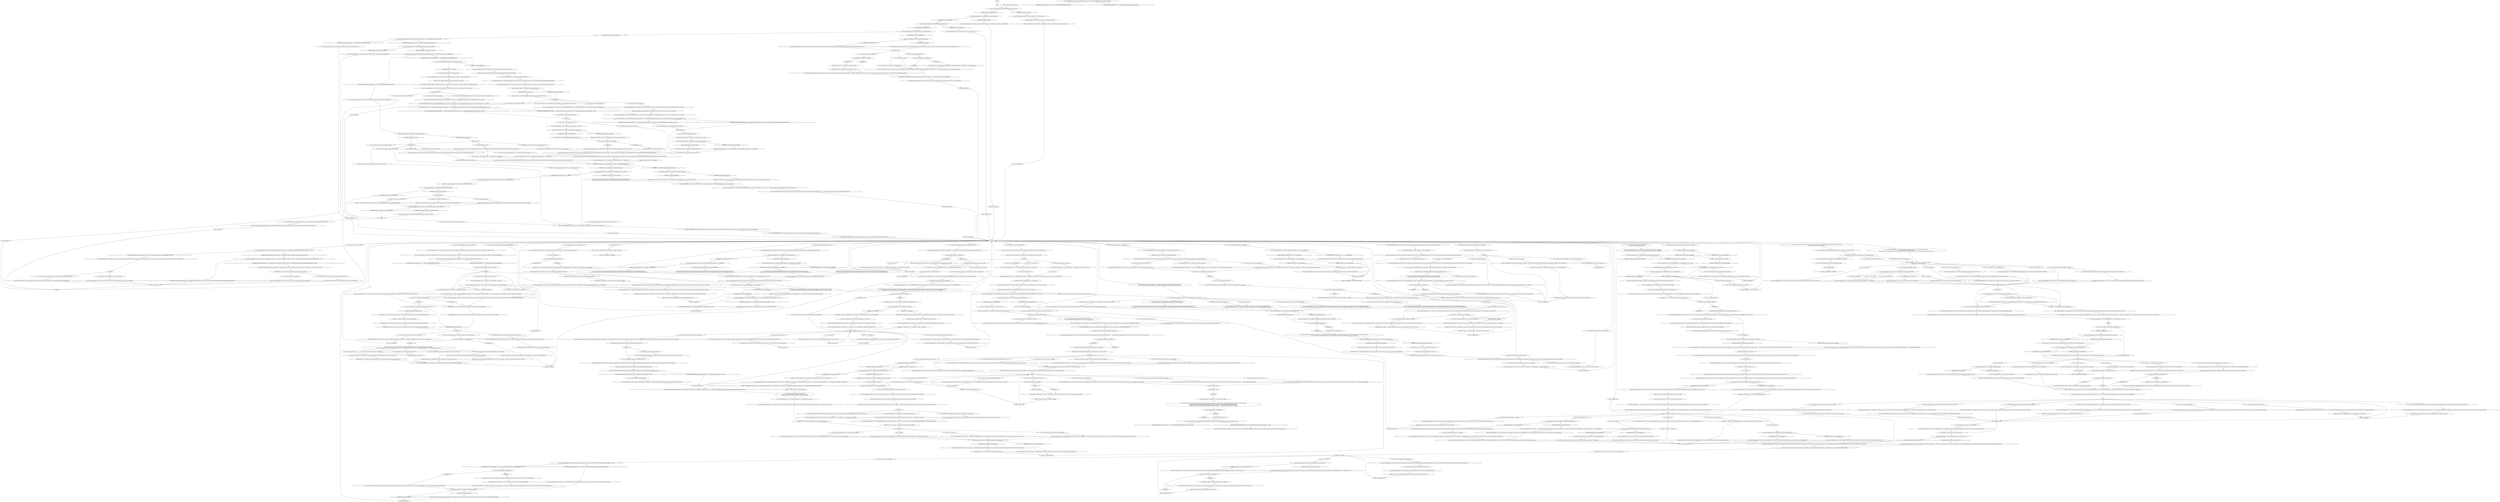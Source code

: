 # WHIRLING / LENA MAIN
# 1. Learn Morell is missing.
#2. Report on looking for Morell.
#3. Cryptids white check.
#4. Ask about Gary.
#5. Finish Cryptozoologists case.
# ==================================================
digraph G {
	  0 [label="START"];
	  1 [label="input"];
	  2 [label="Jump to: [endhub]"];
	  3 [label="You: \"We're in the Whirling-in-Rags cafeteria.\""];
	  4 [label="Conceptualization: That tape you picked up said '43. You seem to be a hip modern man who listens to hip modern records, so it must be '43."];
	  5 [label="Lena, the Cryptozoologist's wife: \"I can tell that this is taxing for you, so I'll just ask *one* more question. What regime are we living under? What mode of government?\""];
	  6 [label="You: \"In... Revachol?\""];
	  7 [label="Composure: Her relief is palpable. She was getting pretty worried about you there, but now she relaxes her shoulders..."];
	  8 [label="Lena, the Cryptozoologist's wife: \"That's right, dear! How splendid! Here, take this pen. Knowledge should always be rewarded.\""];
	  9 [label="Lena, the Cryptozoologist's wife: \"Well, in that case sweetie, let me give you a small token of my gratitude.\" She hands you a ribbon-tie held together by a silver bird skull. \"It's a tie, Mesque in origin. The pin is an antique... quite special to the cryptozoological community.\""];
	  10 [label="Untitled hub"];
	  11 [label="Kim Kitsuragi: \"I thought it was a wonderful story, ma'am.\" He closes his notes and gives her a simple smile."];
	  12 [label="Lena, the Cryptozoologist's wife: \"So how did I know what to imagine? It was only when I started telling my story as a teenager that boys would tell me: Lena...\" She lowers her voice, imitating a boy."];
	  13 [label="Suggestion: So that's how they met. This is *beyond* significant for them."];
	  14 [label="Lena, the Cryptozoologist's wife: \"That I'm some Queen of the Cryptozoologists... That... And for years his belief made *me* believe too.\""];
	  15 [label="You: \"No, I want to hear about the insect.\""];
	  16 [label="Lena, the Cryptozoologist's wife: \"Of course, dear.\""];
	  17 [label="Lena, the Cryptozoologist's wife: Variable[\"whirling.lena_phasmid_seen_hub_reached\"]"];
	  18 [label="Variable[\"whirling.lena_phasmid_seen_hub_reached\"]", shape=diamond];
	  19 [label="!(Variable[\"whirling.lena_phasmid_seen_hub_reached\"])", shape=diamond];
	  20 [label="Drama: Her voice is shaky. What is going on here?"];
	  21 [label="Volition: Very strange... why is she not letting you do this? It's like she's given up."];
	  22 [label="You: \"You're not telling me the whole story.\""];
	  23 [label="Lena, the Cryptozoologist's wife: Variable[\"TASK.report_to_cryptozoologists_1\"]"];
	  24 [label="Variable[\"TASK.report_to_cryptozoologists_1\"]", shape=diamond];
	  25 [label="!(Variable[\"TASK.report_to_cryptozoologists_1\"])", shape=diamond];
	  26 [label="Jump to: [Lena, the Cryptozoologist's wife: \"\"And if you see him, let him know L...\"]"];
	  27 [label="Lena, the Cryptozoologist's wife: Variable[\"whirling.lena_intro_done\"]"];
	  28 [label="Variable[\"whirling.lena_intro_done\"]", shape=diamond];
	  29 [label="!(Variable[\"whirling.lena_intro_done\"])", shape=diamond];
	  30 [label="You: \"Why did you need to use the phone, anyway?\""];
	  31 [label="Lena, the Cryptozoologist's wife: \"It's really just a *sub-field* of zoology, one specializing in animal species that are so exceedingly rare that many assume them to be *extinct* or even *fictitious*...\""];
	  32 [label="Encyclopedia: The quality of research at Revacholian universities *has* been on the decline, but you doubt there was ever a time when *cryptozoology* was embraced by the academic elite."];
	  33 [label="Lena, the Cryptozoologist's wife: IsKimHere()"];
	  34 [label="IsKimHere()", shape=diamond];
	  35 [label="!(IsKimHere())", shape=diamond];
	  36 [label="Lena, the Cryptozoologist's wife: \"I was also hoping she'd heard from Morell...\" She looks down."];
	  37 [label="Kim Kitsuragi: \"Well, the man's already been dead more than a week...\" He concludes. \"I suppose a *small* diversion won't hurt too much.\""];
	  38 [label="Lena, the Cryptozoologist's wife: \"Morell will eventually. Or we'll talk Gary into going back out, perhaps...\""];
	  39 [label="Lena, the Cryptozoologist's wife: \"That *really* is too much, sweetie. Thank you for your dedication, but I can see you're coming down with a cough yourself.\""];
	  40 [label="You: \"About your pin...\""];
	  41 [label="Lena, the Cryptozoologist's wife: \"Here, I want to give you a small token of my gratitude.\" She hands you a thin ribbon held together by a silver bird skull. \"It's a tie, Mesque in origin. The pin is an antique... quite special.\""];
	  42 [label="You: \"I ran into your husband on the coast.\""];
	  43 [label="You: \"You seem busy. I'll come back later.\" [Leave.]"];
	  44 [label="endhub"];
	  45 [label="Lena, the Cryptozoologist's wife: Variable[\"whirling.lena_main_introgreet_left\"]  or  Variable[\"whirling.lena_main_midgreet_left\"]"];
	  46 [label="Variable[\"whirling.lena_main_introgreet_left\"]  or  Variable[\"whirling.lena_main_midgreet_left\"]", shape=diamond];
	  47 [label="!(Variable[\"whirling.lena_main_introgreet_left\"]  or  Variable[\"whirling.lena_main_midgreet_left\"])", shape=diamond];
	  48 [label="You: \"I'm sorry, I don't want to get involved in your affairs.\" (Refuse the task)"];
	  49 [label="Shivers: Outside, spring rain seeps into the cracks in the walls and the cobblestone streets, and into grated storm drains. All the way down into the sewers... Above ground, the first May bells blossom."];
	  50 [label="Rhetoric: She's trying to avoid the foreigners part. This is because she's a woman. She may be *lying* to you..."];
	  51 [label="You: \"I hope you're right. I hope it's not too bad...\""];
	  52 [label="Lena, the Cryptozoologist's wife: Variable[\"whirling.lena_quiz_wrong_counter\"] < 4"];
	  53 [label="Variable[\"whirling.lena_quiz_wrong_counter\"] < 4", shape=diamond];
	  54 [label="!(Variable[\"whirling.lena_quiz_wrong_counter\"] < 4)", shape=diamond];
	  55 [label="noyearhub"];
	  56 [label="You: \"No -- I really want to know.\""];
	  57 [label="Lena, the Cryptozoologist's wife: IsKimHere()"];
	  58 [label="IsKimHere()", shape=diamond];
	  59 [label="!(IsKimHere())", shape=diamond];
	  60 [label="Lena, the Cryptozoologist's wife: \"It's not easy...\" She sighs. \"I've wasted enough of your time with this drama. I really must stop talking about it, lest I start crying and waste *more* of your time.\""];
	  61 [label="Lena, the Cryptozoologist's wife: \"Listen, sweetie. I hate to ask, but if your investigation happens to take you to the other side of the coast, please do keep an eye out for my husband...\"\n\"I hate to ask, but *if* your investigation takes you to the other side of the coast, please do keep an eye out for my husband...\""];
	  62 [label="Lena, the Cryptozoologist's wife: IsKimHere()"];
	  63 [label="IsKimHere()", shape=diamond];
	  64 [label="!(IsKimHere())", shape=diamond];
	  65 [label="Lena, the Cryptozoologist's wife: \"Oh, I doubt it. No one gets into cryptozoology for the *money*, sweetie.\""];
	  66 [label="Lena, the Cryptozoologist's wife: She chuckles to herself. \"Not at all. Why else would it hide itself so carefully?\""];
	  67 [label="Lena, the Cryptozoologist's wife: \"And if you see him, let him know Lena is waiting for him here at the Whirling. He gets so tangled up in his work that he may not know the water lock's been repaired. And it's *cold* out there...\""];
	  68 [label="Jump to: [IsKimHere()]"];
	  69 [label="Composure: Enthusiasm has wiped the worry from her face. Her eyes sparkle behind her glasses."];
	  70 [label="Lena, the Cryptozoologist's wife: \"Yes.\" She smiles a cautious smile. \"Field work is a young person's game, as they say...\""];
	  71 [label="Lena, the Cryptozoologist's wife: IsKimHere()"];
	  72 [label="IsKimHere()", shape=diamond];
	  73 [label="!(IsKimHere())", shape=diamond];
	  74 [label="Kim Kitsuragi: Reflexively, the lieutenant readies his familiar notebook."];
	  75 [label="Lena, the Cryptozoologist's wife: \"That's true, yes. I'm almost certain neither my mother nor my grandmother knew of it. It was only when I started telling my story as a teenager that boys would tell me: Lena...\" She lowers her voice, imitating a boy."];
	  76 [label="Lena, the Cryptozoologist's wife: \"For years it was a story I told at parties, when I wanted to impress *boys*, that sort of thing.\" She brushes her hair back. \"Of course, most people just took it as a strange, amusing anecdote. So did I, honestly. But then I met Morell...\""];
	  77 [label="Jump to: [IsKimHere() && coast.morell_before_l ...]"];
	  78 [label="Kim Kitsuragi: \"Yes, but a junior officer could...\" He takes off his glasses and thinks. Then puts them back on without wiping."];
	  79 [label="Jump to: [lenamainhub]"];
	  80 [label="You: \"You do that. I'll check the traps one more time.\""];
	  81 [label="Jump to: [Untitled hub]"];
	  82 [label="Lena, the Cryptozoologist's wife: Like that, she drives off. The gas engine putters quietly, as she gets to the doors -- then pushes them open. Outside the cold coastal wind blows.\nLike that, she drives off. The gas engine putters quietly, as she gets to the doors -- then pushes them open. Outside it's dark.\nLike that, she drives off. The gas engine putters quietly, as she gets to the doors -- then pushes them open. Outside it's raining.\nLike that, she drives off. The gas engine putters quietly, as she gets to the doors -- then pushes them open. Outside it's snowing."];
	  83 [label="Kim Kitsuragi: \"We should go too.\""];
	  84 [label="You: \"That's all for now, ma'am.\" [Leave.]"];
	  85 [label="You: \"Are they in a *rough neighbourhood*?\""];
	  86 [label="Lena, the Cryptozoologist's wife: \"Searching for such species -- called *cryptids* -- is difficult and often thankless, and frankly, many scientists are too lazy to do it. Universities these days are rarely interested in supporting *real* research.\""];
	  87 [label="You: \"The water lock on the canal is broken, so your husband is probably just stuck on the other side of the coast.\"\n\"The water lock on the canal was broken, so your husband probably just got stuck on the other side of the coast.\""];
	  88 [label="You: \"What did you need the phone for anyway?\""];
	  89 [label="Lena, the Cryptozoologist's wife: \"Goodness! How is he? Did he say why he hasn't returned yet?\" The old woman clasps her hands together over her blanket."];
	  90 [label="You: \"Good day, ma'am. Everything alright?\""];
	  91 [label="Jump to: [TASK.inspect_traps_2_done]"];
	  92 [label="Lena, the Cryptozoologist's wife: Variable[\"TASK.get_morell_back_to_lena\"]"];
	  93 [label="Variable[\"TASK.get_morell_back_to_lena\"]", shape=diamond];
	  94 [label="!(Variable[\"TASK.get_morell_back_to_lena\"])", shape=diamond];
	  95 [label="Half Light: She's scared now. She's realized you really are brain damaged."];
	  96 [label="Kim Kitsuragi: A sigh. The lieutenant buries his nose in his notebook."];
	  97 [label="You: \"We're in Martinaise.\""];
	  98 [label="Lena, the Cryptozoologist's wife: \"Revachol is a Zone of Control, led by an alliance of foreign powers called the Coalition. We have almost no government of our own. And *certainly* no dictatorship of the proletariat.\""];
	  99 [label="Lena, the Cryptozoologist's wife: \"That's right, dear! How splendid!\""];
	  100 [label="You: \"I'm basically also a cryptozoologist now.\""];
	  101 [label="You: \"Maybe you imagined it, Lena?\""];
	  102 [label="Lena, the Cryptozoologist's wife: Variable[\"TASK.report_to_cryptozoologists_1\"]"];
	  103 [label="Variable[\"TASK.report_to_cryptozoologists_1\"]", shape=diamond];
	  104 [label="!(Variable[\"TASK.report_to_cryptozoologists_1\"])", shape=diamond];
	  105 [label="Authority: Of course. You're a cop, you were *born* to do this stuff."];
	  106 [label="Empathy: A sigh. She doesn't think you'll need it."];
	  107 [label="You: \"The story is real to you and him. That's what matters.\"\n\"You seemed to really believe it happened. Doesn't that count for something?\""];
	  108 [label="Lena, the Cryptozoologist's wife: Variable[\"canal.lever_greeting_done\"]  or  Variable[\"canal.water_lock_greeting_done\"]"];
	  109 [label="Variable[\"canal.lever_greeting_done\"]  or  Variable[\"canal.water_lock_greeting_done\"]", shape=diamond];
	  110 [label="!(Variable[\"canal.lever_greeting_done\"]  or  Variable[\"canal.water_lock_greeting_done\"])", shape=diamond];
	  111 [label="Lena, the Cryptozoologist's wife: Variable[\"whirling.lena_percept_excited_phasmid\"]  and  Variable[\"tc.lena_saw_phasmid\"] == false"];
	  112 [label="Variable[\"whirling.lena_percept_excited_phasmid\"]  and  Variable[\"tc.lena_saw_phasmid\"] == false", shape=diamond];
	  113 [label="!(Variable[\"whirling.lena_percept_excited_phasmid\"]  and  Variable[\"tc.lena_saw_phasmid\"] == false)", shape=diamond];
	  114 [label="Lena, the Cryptozoologist's wife: \"I suppose I have something of a *personal* connection to the Insulindian phasmid... All scientists have their little hobby-horses.\""];
	  115 [label="Lena, the Cryptozoologist's wife: She laughs. \"I doubt it. It's not like teenagers need much encouragement in *that* regard.\""];
	  116 [label="Lena, the Cryptozoologist's wife: Variable[\"whirling.lena_refused_to_restock_trap\"]  and  Variable[\"whirling.lena_refused_to_restock_trap_leave\"] == false"];
	  117 [label="Variable[\"whirling.lena_refused_to_restock_trap\"]  and  Variable[\"whirling.lena_refused_to_restock_trap_leave\"] == false", shape=diamond];
	  118 [label="!(Variable[\"whirling.lena_refused_to_restock_trap\"]  and  Variable[\"whirling.lena_refused_to_restock_trap_leave\"] == false)", shape=diamond];
	  119 [label="Rhetoric: Answering a question with a question, for example -- defensive isn't her usual style."];
	  120 [label="Empathy: A terrible sting in the heart. Regret."];
	  121 [label="Untitled hub (02)"];
	  122 [label="Lena, the Cryptozoologist's wife: She sighs. \"I've wasted enough of your time with this drama. I really must go before I start crying and waste *more* of it.\""];
	  123 [label="Lena, the Cryptozoologist's wife: \"A true believer,\" she looks out the window. \"Sometimes I still see it, too. The real memory of it. How it was there... Not the memory *of* the memory. But it's so hard to tell the two apart...\""];
	  124 [label="You: \"The rest of it is pretty grim. Thanks for bringing some light.\" (Conclude.)"];
	  125 [label="Lena, the Cryptozoologist's wife: \"You're welcome, sweetie.\" She flicks a switch on her chair and the engine turns on with a whir. \"I'm glad it helped you, even though it turned out to be a...\" The sentence remains unfinished."];
	  126 [label="You: \"What is this *expedition* your husband was on?\""];
	  127 [label="Composure: She's used to playing off such insults casually, but they still affect her."];
	  128 [label="Lena, the Cryptozoologist's wife: Her eyes light up. \"What wonderful news!\""];
	  129 [label="Lena, the Cryptozoologist's wife: \"The manager was vague about it.\" She frowns."];
	  130 [label="Lena, the Cryptozoologist's wife: Variable[\"whirling.lena_authority_missing\"]"];
	  131 [label="Variable[\"whirling.lena_authority_missing\"]", shape=diamond];
	  132 [label="!(Variable[\"whirling.lena_authority_missing\"])", shape=diamond];
	  133 [label="Lena, the Cryptozoologist's wife: \"Oh, thank you officers, truly. I'll be right here if you come across any sign of Morell.\""];
	  134 [label="You: \"So... who's going to check the traps?\""];
	  135 [label="Jump to: [lenamainhub]"];
	  136 [label="Jump to: [lenamainhub]"];
	  138 [label="Jump to: [whirling.lena_white_check_cryptids]"];
	  139 [label="Interfacing: Why would he be vague? This is something to look into later. Ask Garte maybe."];
	  140 [label="Lena, the Cryptozoologist's wife: \"Perhaps, dear, perhaps. But for now it's just the spring of '51.\""];
	  141 [label="You: \"Cop. We are living under the cop-regime.\""];
	  142 [label="Lena, the Cryptozoologist's wife: \"Yes, indeed. We are in the fine city of Revachol.\""];
	  143 [label="Lena, the Cryptozoologist's wife: \"Someone more educated in *sweeping* matters? Maybe you should ask...\" She turns to the lieutenant."];
	  144 [label="Inland Empire: She is perturbed by your not knowing what year it is -- but not by your mention of the apocalypse. It *must* be the end times."];
	  145 [label="Lena, the Cryptozoologist's wife: \"Yes, but, more specifically -- on the coast of the city of Revachol, in the district of Martinaise.\""];
	  146 [label="Lena, the Cryptozoologist's wife: \"Oh... no, nothing like that, dear. Revachol is a Zone of Control, led by an alliance of foreign powers called the Coalition. We have almost no government of our own -- certainly no machines.\""];
	  147 [label="Lena, the Cryptozoologist's wife: \"Oh... no, nothing like that, dear. Revachol is a Zone of Control, led by an alliance of foreign powers called the Coalition. We have almost no government of our own. And certainly not one who's horseback.\""];
	  148 [label="Lena, the Cryptozoologist's wife: She nods, but still looks worried."];
	  149 [label="Lena, the Cryptozoologist's wife: \"Oh... no, nothing like that, dear. Revachol is a Zone of Control, led by an alliance of foreign powers called the Coalition. We have almost no government of our own. And certainly no matriarchy...\""];
	  150 [label="Jump to: [cryptidintrohub]"];
	  151 [label="Interfacing: The little silvery knob holding the tie together feels warm in your hand. It's in the shape of an avian skull. With *eight* eyes."];
	  152 [label="You: \"Did you follow it?\""];
	  153 [label="You: \"Then what?\""];
	  154 [label="Visual Calculus: What if it *is* the case?"];
	  155 [label="Lena, the Cryptozoologist's wife: Variable[\"TASK.report_to_cryptozoologists_1\"]"];
	  156 [label="Variable[\"TASK.report_to_cryptozoologists_1\"]", shape=diamond];
	  157 [label="!(Variable[\"TASK.report_to_cryptozoologists_1\"])", shape=diamond];
	  158 [label="Esprit de Corps: I smell pseudoscience, he's thinking. Not a big fan of that."];
	  159 [label="Lena, the Cryptozoologist's wife: \"Okay, it's 1113 Tabernacle Road. Jamrock, but...\""];
	  160 [label="Logic: The water lock! That was broken. Could this be it?"];
	  161 [label="Lena, the Cryptozoologist's wife: \"... where other phasmids imitate sticks or leaves, this one's a living *reed*. It disguises itself among the reeds here on the Insulindian coast.\""];
	  162 [label="Jump to: [phasmohub]"];
	  163 [label="Jump to: [phasmohub]"];
	  164 [label="Lena, the Cryptozoologist's wife: IsKimHere()"];
	  165 [label="IsKimHere()", shape=diamond];
	  166 [label="!(IsKimHere())", shape=diamond];
	  167 [label="Jump to: [Untitled hub]"];
	  168 [label="You: \"Lena, what's wrong? You seem different.\""];
	  169 [label="Lena, the Cryptozoologist's wife: \"He's so proud of it. He always tells everyone...\""];
	  170 [label="Encyclopedia: You know, this reminds you of the Perikarnassian Theory of Love. In essence, love is a relay -- out of death. Generation by generation, our love remains in our progeny. Lay some of *that* on her!"];
	  171 [label="Lena, the Cryptozoologist's wife: \"My point is, the Insulindian phasmid *probably* does not exist. And you were right to put your bug-chasing days behind you.\""];
	  172 [label="Lena, the Cryptozoologist's wife: \"I'm not sure of anything.\" She looks out the window. \"Sometimes I still see it, you know. The real memory. Not the memory of the memory, but it's so hard to tell the two apart...\""];
	  173 [label="You: \"How did the two of you meet?\""];
	  174 [label="Lena, the Cryptozoologist's wife: \"That's just it! This isn't like him at all. He always plans his expeditions so carefully...\""];
	  175 [label="Authority: You don't have a *style*, you have a *duty*. Now start asking questions, like a real law enforcement official."];
	  176 [label="Kim Kitsuragi: He sighs. \"If you say so.\""];
	  177 [label="Lena, the Cryptozoologist's wife: \"Oh sweetie,\" she says, beaming. \"I don't even know how to thank you for finding my husband and helping him out. I hope we haven't been too much trouble for you...\""];
	  178 [label="You: \"It's probably for the best. It's awfully cold out there in those reeds.\""];
	  179 [label="Lena, the Cryptozoologist's wife: \"Of course, sweetie. I'm probably working myself up over nothing anyway. I'll be right here.\" She glances out the window toward the bay."];
	  180 [label="You: \"It was a truly epic long distance trek.\""];
	  181 [label="You: \"So, about your husband... Does he often go missing?\""];
	  182 [label="Untitled hub (03)"];
	  183 [label="Kim Kitsuragi: \"Truly -- a lot of legwork. My partner *adores* these kinds of things...\" The lieutenant is still catching his breath."];
	  184 [label="Jump to: [Lena, the Cryptozoologist's wife: \"\"To let the young woman who's house...\"]"];
	  185 [label="Lena, the Cryptozoologist's wife: \"Oh! Well, he's a bit shorter than you but with a larger frame. And he has longish white hair -- usually a bit uncombed, you might say *wild* even...\""];
	  186 [label="Lena, the Cryptozoologist's wife: \"But -- maybe a *fresh set of eyes* is what the world needs? And -- while I'm no doctor -- such bouts of amnesia are often temporary. So I wouldn't worry *too* much.\""];
	  187 [label="You: \"It's a bad year in my late forties, or fifties? I don't even know how *old* I am.\""];
	  188 [label="Lena, the Cryptozoologist's wife: \"We are alive -- in a hostel called the Whirling-in-Rags. And the Whirling itself is in the city of Revachol.\""];
	  189 [label="Lena, the Cryptozoologist's wife: IsKimHere()"];
	  190 [label="IsKimHere()", shape=diamond];
	  191 [label="!(IsKimHere())", shape=diamond];
	  192 [label="Lena, the Cryptozoologist's wife: \"Of course.\" She turns to you. \"Then I don't know. Someone rich maybe? Wealthy people are educated. Though I don't know where you would find a wealthy person in Martinaise...\""];
	  193 [label="revacholhub"];
	  194 [label="Lena, the Cryptozoologist's wife: \"Nope. Sadly not. Revachol is what's called a Zone of Control. Under an alliance of foreign powers called the Coalition. We have no government of our own and what democracy we have is...\" She thinks. \"Market driven.\""];
	  195 [label="Kim Kitsuragi: The lieutenant tries to pretend he's not hearing it and is out of the conversation."];
	  196 [label="Lena, the Cryptozoologist's wife: \"Ah, I'm getting ahead of myself. I was five and a half. In Betancourt, in the suburbs. My grandmother had a summer home there.\""];
	  197 [label="Morell, the Cryptozoologist: \"Not all of them.\" He answers for her. \"There is some white colouration reported, along with beige, where the camouflage ends.\""];
	  198 [label="You: \"You were on a date?\""];
	  199 [label="Lena, the Cryptozoologist's wife: \"I'm sorry, dear -- you've had to drudge through them so many times. Such is field work -- a young person's game as they say.\""];
	  200 [label="Kim Kitsuragi: \"I knew it...\" you hear Kim say quietly to himself."];
	  201 [label="Inland Empire: Rising, unfolding from the reeds on a hot summer's day... like a benevolent god."];
	  202 [label="You: \"Can I have your address? Just in case there's news.\""];
	  203 [label="You: \"Are you saying you *made it up*?\""];
	  204 [label="Lena, the Cryptozoologist's wife: \"No, sweetie,\" she shakes her head, \"there's more to it than that. Morell was so eager to believe my story was *evidence* of the phasmid's existence...\""];
	  205 [label="Lena, the Cryptozoologist's wife: \"Oh, sweetie, I wish it were that simple. But it's not. Morell was so eager to believe my story was *evidence* of the phasmid's existence...\""];
	  206 [label="Lena, the Cryptozoologist's wife: IsKimHere()"];
	  207 [label="IsKimHere()", shape=diamond];
	  208 [label="!(IsKimHere())", shape=diamond];
	  209 [label="Lena, the Cryptozoologist's wife: \"Oh, thank you sweetie, truly. I'll be right here if you come across any sign of Morell.\""];
	  210 [label="phasmohub"];
	  211 [label="You: \"Is it valuable?\""];
	  212 [label="You: \"Let's try again. If I were trying to meet him on the street, what would I look for?\"\n\"Let's try again. Why don't you try describing him as you would one of your cryptids?\""];
	  213 [label="Kim Kitsuragi: The lieutenant stares at his shoe, caked in mud. He doesn't say anything."];
	  214 [label="Morell, the Cryptozoologist: \"You were a *child*, my dear. Really, it's extraordinary what you were able to describe. Now go on, tell our friend about it. He's proven his interest in the field.\""];
	  215 [label="Lena, the Cryptozoologist's wife: \"That's kind of you, but I've got to demur. It's hard to tell a story you don't really believe in anymore...\""];
	  216 [label="You: \"You know, the Perikarnassians theorized that *love* was the key to immortality...\""];
	  217 [label="You: \"It's just police-work.\""];
	  218 [label="Untitled hub"];
	  219 [label="Suggestion: All qualities these two seem to share in abundance."];
	  220 [label="Lena, the Cryptozoologist's wife: Variable[\"village.lena_offered_to_recheck_traps\"]"];
	  221 [label="Variable[\"village.lena_offered_to_recheck_traps\"]", shape=diamond];
	  222 [label="!(Variable[\"village.lena_offered_to_recheck_traps\"])", shape=diamond];
	  223 [label="Kim Kitsuragi: \"Really?\""];
	  224 [label="You: \"It's been a pleasure, ma'am.\" (Conclude.)"];
	  225 [label="Lena, the Cryptozoologist's wife: \"Just a moment, officer.\""];
	  226 [label="Lena, the Cryptozoologist's wife: \"Please don't trouble yourself about me, sweetie. I was just hoping to make a call, but the Whirling's phone line isn't working.\""];
	  227 [label="Composure: She's agitated, judging from the way she keeps pulling at the frayed edge of her blanket."];
	  228 [label="Kim Kitsuragi: \"Lieutenant Kitsuragi.\" He shakes her hand brusquely. \"May I ask what you needed to use the phone for, ma'am?\""];
	  229 [label="You: \"That's too bad. I hope your husband comes back soon.\" (Decline task.)"];
	  230 [label="Lena, the Cryptozoologist's wife: Variable[\"coast.morell_greeting_done\"]"];
	  231 [label="Variable[\"coast.morell_greeting_done\"]", shape=diamond];
	  232 [label="!(Variable[\"coast.morell_greeting_done\"])", shape=diamond];
	  233 [label="You: \"What does your husband look like?\""];
	  234 [label="Lena, the Cryptozoologist's wife: \"Of course, sweetie. Good luck with your investigation.\""];
	  235 [label="You: \"It's totally '43.\""];
	  236 [label="Lena, the Cryptozoologist's wife: \"There, there. The year is '51, and spring has only just started. I'm sure there are better days ahead.\""];
	  237 [label="Lena, the Cryptozoologist's wife: \"Now, now.\" She tilts her head as she looks up at you with maternal solicitude."];
	  238 [label="Lena, the Cryptozoologist's wife: \"I haven't seen very many other cities personally, but everyone says so. Revachol is a rare jewel. This city used to rule the world... Though it has seen better days.\" There's a pause as she studies your expression. You must look quite lost."];
	  239 [label="Rhetoric: But they still have cops..."];
	  240 [label="You: \"What is the *Revolution* you mentioned?\""];
	  241 [label="Lena, the Cryptozoologist's wife: \"Oh dear, this *is* troubling. You really ought to know that -- being one yourself. There aren't *really* any cops in Revachol, not in the traditional sense. The status of law enforcement has been a complicated matter since the Revolution...\""];
	  242 [label="Suggestion: That is a way, *way* bigger compliment than it sounds like."];
	  243 [label="Lena, the Cryptozoologist's wife: \"Our first, yes.\" The old woman looks at her husband tenderly..."];
	  244 [label="Esprit de Corps: But I don't believe it. A child, left unattended, on a warm day. Children make up stories and then end up believing them."];
	  245 [label="Empathy: And she could get up and walk -- right into the reeds on her own. Into the mud. Anywhere."];
	  246 [label="Lena, the Cryptozoologist's wife: Variable[\"whirling.lena_intro_done\"]  and  Variable[\"whirling.lena_main_main_hub_reached\"]"];
	  247 [label="Variable[\"whirling.lena_intro_done\"]  and  Variable[\"whirling.lena_main_main_hub_reached\"]", shape=diamond];
	  248 [label="!(Variable[\"whirling.lena_intro_done\"]  and  Variable[\"whirling.lena_main_main_hub_reached\"])", shape=diamond];
	  249 [label="Lena, the Cryptozoologist's wife: \"We were on our first date when I told him my story. You should have seen his face...\" She smiles. \"He said my descriptions match the phasmid down to a tee: its white marble limbs, the way it moved...\""];
	  250 [label="Lena, the Cryptozoologist's wife: \"Of course -- I've thought about it. But Morell says my report matches with the others. And I'm sure I hadn't heard of the phasmid as a child. Nor had my mother -- or my grandmother.\""];
	  251 [label="Inland Empire: Do it. Who knows what cryptozoological mysteries will be uncovered?"];
	  252 [label="Lena, the Cryptozoologist's wife: \"But now we're both getting old, and he's still working himself sick out in those reeds, looking for it...\" She shakes her head, still unable to meet your eyes. \"But what if I was just *wrong*? I think I was...\""];
	  253 [label="Lena, the Cryptozoologist's wife: \"Morell can explain it all much better. I wish you could hear him describe it. Then you'd understand, I'm sure.\""];
	  254 [label="Reaction Speed: She's skipping over some important parts... perhaps you'll find out more later."];
	  255 [label="You: \"Let's change the subject for now.\""];
	  256 [label="Jump to: [lenamainhub]"];
	  257 [label="Suggestion: It has a taste *you're* quite familiar with."];
	  258 [label="You: \"Never mind.\""];
	  259 [label="Lena, the Cryptozoologist's wife: \"I'm... in doubt, sweetie. That's all. Everyone is, now and then.\""];
	  260 [label="Authority: And when a police officer asks -- you must answer."];
	  261 [label="Composure: She has to swallow to relax her throat. It's keeping her from talking."];
	  262 [label="You: \"Be careful out there, Lena.\" (Conclude.)"];
	  263 [label="Volition: No one can STOP you from finding the phasmid."];
	  264 [label="Lena, the Cryptozoologist's wife: IsKimHere()"];
	  265 [label="IsKimHere()", shape=diamond];
	  266 [label="!(IsKimHere())", shape=diamond];
	  267 [label="Shivers: Somewhere out there -- a kilometre to the southeast -- a gust of wind shakes the Feld building, rattling dusty windows, beckoning with strange coldness. To ask the wind once more."];
	  268 [label="Lena, the Cryptozoologist's wife: \"But they should have returned by now. They were just going down the coast, across the water lock, to set a few traps. He said they'd be back on Monday...\" She sighs. \"What could be keeping them?\""];
	  269 [label="Lena, the Cryptozoologist's wife: \"Yes, sweetie?\""];
	  270 [label="You: \"I've changed my mind. I'll help you find your husband after all.\""];
	  271 [label="Garte, the Cafeteria Manager: \"The closest phone booth is down the coast. Sorry for the inconvenience, ma'am.\" He appears to be genuinely apologetic."];
	  272 [label="Lena, the Cryptozoologist's wife: \"Of course, officers.\" She smiles politely. \"Is there a particular cryptid you two are interested in learning about?\""];
	  273 [label="You: \"I've really spent too much time on this side-case as it is.\" (Reject task.)"];
	  274 [label="Lena, the Cryptozoologist's wife: Variable[\"whirling.lena_husband_back\"]"];
	  275 [label="Variable[\"whirling.lena_husband_back\"]", shape=diamond];
	  276 [label="!(Variable[\"whirling.lena_husband_back\"])", shape=diamond];
	  277 [label="Untitled hub"];
	  278 [label="Lena, the Cryptozoologist's wife: \"I hope so! He's going to catch a cold, staying out there for so long...\""];
	  279 [label="Lena, the Cryptozoologist's wife: \"I was also hoping she'd heard from Morell...\" She looks down."];
	  280 [label="Jump to: [Lena, the Cryptozoologist's wife: \"\"Oh, forgive me for not introducing...\"]"];
	  281 [label="Lena, the Cryptozoologist's wife: Variable[\"whirling.klaasje_call_open_trouble\"]"];
	  282 [label="Variable[\"whirling.klaasje_call_open_trouble\"]", shape=diamond];
	  283 [label="!(Variable[\"whirling.klaasje_call_open_trouble\"])", shape=diamond];
	  284 [label="Empathy: It's always a challenge to describe the person you know best in the world."];
	  285 [label="Logic: It must have been the Whirling landline that Klaasje \"nicked.\""];
	  286 [label="Lena, the Cryptozoologist's wife: \"Yes -- and Revachol...?\" She examines you."];
	  287 [label="Kim Kitsuragi: \"No.\" He looks away. \"I'm not an encyclopedia. I won't be a guide either. I'm a police officer.\""];
	  288 [label="Lena, the Cryptozoologist's wife: \"It is quite disappointing, yes. A lot of people would like some form of representation. There's *talk*, but... for now, the RCM is all we've got.\""];
	  289 [label="You: \"Who could tell me more?\" (Conclude.)"];
	  290 [label="Logic: Be real -- Gary is not going to help with this."];
	  291 [label="Lena, the Cryptozoologist's wife: \"Not all of them, as far as I remember. But some of them -- on the inside. Like stalks of marble if that makes sense...\""];
	  292 [label="You: \"It's just a little side-thing, we'll do it down the line.\""];
	  293 [label="Suggestion: So that's how they met. This is *beyond* significant for them."];
	  294 [label="You: \"Wow, love is *hard*.\""];
	  295 [label="Rhetoric: A waste of time?"];
	  296 [label="Perception (Hearing): A *fool's hope* -- say her lips moving in silence."];
	  297 [label="Conceptualization: More important than a missing *expedition?* I don't know... expeditions often lead to something interesting."];
	  298 [label="Kim Kitsuragi: \"*Establishment...*\" His suspicion is confirmed. \"I thought so.\""];
	  299 [label="You: \"So... is it dangerous?\""];
	  300 [label="Lena, the Cryptozoologist's wife: Variable[\"coast.payphone_dolores_call_done\"]  or  IsTHCPresent(\"caustic_echo\")  or  IsTHCPresent(\"white_mourning\")  or  Variable[\"inventory.ledger_caustic_echo\"]  or  Variable[\"inventory.ledger_white_mourning\"]"];
	  301 [label="Variable[\"coast.payphone_dolores_call_done\"]  or  IsTHCPresent(\"caustic_echo\")  or  IsTHCPresent(\"white_mourning\")  or  Variable[\"inventory.ledger_caustic_echo\"]  or  Variable[\"inventory.ledger_white_mourning\"]", shape=diamond];
	  302 [label="!(Variable[\"coast.payphone_dolores_call_done\"]  or  IsTHCPresent(\"caustic_echo\")  or  IsTHCPresent(\"white_mourning\")  or  Variable[\"inventory.ledger_caustic_echo\"]  or  Variable[\"inventory.ledger_white_mourning\"])", shape=diamond];
	  303 [label="Lena, the Cryptozoologist's wife: \"I was a paraplegic before we met. He didn't know before I came in, on our first date. If I weren't the Queen of the Cryptozoologists... If I didn't tell him that story...\""];
	  304 [label="Lena, the Cryptozoologist's wife: \"You too, sweetie.\" She flicks a switch and the engine on her chair turns on with a whir. \"Thank you for everything. Truly.  Even though it turned out to be a...\" The sentence remains unfinished."];
	  305 [label="Lena, the Cryptozoologist's wife: \"Of course not -- I didn't mean to say my situation discredits the field. There have been *some* confirmed discoveries. And a lot of hoaxes too, but still...\" She looks to the door."];
	  306 [label="Lena, the Cryptozoologist's wife: \"The Union office probably has a phone, but I can't really get there, or to the phone booth down the coast... And Gary's phone is dead, too...\" She sighs."];
	  307 [label="Empathy: A faint smile tells you she appreciates the effort, but at the moment her mind is on more serious matters..."];
	  308 [label="You: \"You may not believe it, but it looks like some maniac crashed his motor carriage into it.\"\n\"It looks like some maniac crashed his motor carriage into it. Probably Jacob Irw.\""];
	  309 [label="authoritymissinghub"];
	  310 [label="Lena, the Cryptozoologist's wife: \"Of course, dear. Is there a particular cryptid that you're interested in learning about?\""];
	  311 [label="Kim Kitsuragi: \"We ran into your husband on the coast, madam. He was just going to finish up some work and then come back.\""];
	  312 [label="Lena, the Cryptozoologist's wife: Variable[\"TASK.inspect_traps_2_done\"]"];
	  313 [label="Variable[\"TASK.inspect_traps_2_done\"]", shape=diamond];
	  314 [label="!(Variable[\"TASK.inspect_traps_2_done\"])", shape=diamond];
	  315 [label="Lena, the Cryptozoologist's wife: Variable[\"whirling.lena_main_main_hub_reached\"]"];
	  316 [label="Variable[\"whirling.lena_main_main_hub_reached\"]", shape=diamond];
	  317 [label="!(Variable[\"whirling.lena_main_main_hub_reached\"])", shape=diamond];
	  318 [label="Lena, the Cryptozoologist's wife: \"But I am so relieved to hear that he's okay. Thank you for putting an old woman's heart at ease, if even a little.\""];
	  319 [label="Untitled hub (02)"];
	  320 [label="You: \"Is everything alright, ma'am?\""];
	  321 [label="Jump to: [Lena, the Cryptozoologist's wife: \"\"To let the young woman who's house...\"]"];
	  322 [label="Lena, the Cryptozoologist's wife: \"One other thing -- he'll likely have all kinds of *field gear* on him, even if he's not out in the reeds. You know, just in case.\""];
	  323 [label="Lena, the Cryptozoologist's wife: \"We are in a hostel called the Whirling-in-Rags, dear. And the Whirling itself is in the city of Revachol.\""];
	  324 [label="You: \"If there's no government, how come there are cops?\""];
	  325 [label="You: \"What does that have to do with there not being any cops?\""];
	  326 [label="Lena, the Cryptozoologist's wife: IsKimHere()"];
	  327 [label="IsKimHere()", shape=diamond];
	  328 [label="!(IsKimHere())", shape=diamond];
	  329 [label="Esprit de Corps: I'm beginning to suspect that you might indeed be completely adrift in this reality, thinks the lieutenant. How can it be *that* bad? Never mind -- we're in this now."];
	  330 [label="Lena, the Cryptozoologist's wife: IsKimHere()"];
	  331 [label="IsKimHere()", shape=diamond];
	  332 [label="!(IsKimHere())", shape=diamond];
	  333 [label="You: \"Our leaders are fierce warriors who traverse the plains on steeds.\""];
	  334 [label="Untitled hub (02)"];
	  335 [label="Lena, the Cryptozoologist's wife: \"Oh dear...\" She shakes her head, suddenly very worried. \"And you were doing so well. There aren't *really* any cops in Revachol, not in the traditional sense. The status of law enforcement has been a complicated matter since the Revolution...\""];
	  336 [label="Visual Calculus: Measuring things is important. How did she get the size?"];
	  337 [label="Lena, the Cryptozoologist's wife: Variable[\"TASK.report_to_cryptozoologists_1\"]"];
	  338 [label="Variable[\"TASK.report_to_cryptozoologists_1\"]", shape=diamond];
	  339 [label="!(Variable[\"TASK.report_to_cryptozoologists_1\"])", shape=diamond];
	  340 [label="You: \"I really don't know.\""];
	  341 [label="Inland Empire: This will *surely* lead to a cryptozoological mystery with that *extremely rare insect*..."];
	  342 [label="Lena, the Cryptozoologist's wife: IsKimHere()"];
	  343 [label="IsKimHere()", shape=diamond];
	  344 [label="!(IsKimHere())", shape=diamond];
	  345 [label="You: \"So you haven't seen it? I should arrest you for lying.\""];
	  346 [label="Lena, the Cryptozoologist's wife: \"Oh, sweetie, it's *fascinating*...\" She catches herself. \"But I shouldn't bore you with entomological minutiae.\""];
	  347 [label="Rhetoric: There's a touch of *awe* in the way she enunciates the creature's name."];
	  348 [label="You: \"Does it have cool powers?\""];
	  349 [label="Untitled hub (03)"];
	  350 [label="Lena, the Cryptozoologist's wife: \"Well, it was summer,\" she starts. \"I was building a racing track out of sand on the beach near a tall stand of reeds. Quite a tall one, many times my height, I remember. When all of a sudden...\""];
	  351 [label="Untitled hub"];
	  352 [label="Lena, the Cryptozoologist's wife: \"Oh, thank you so much. And don't catch a cold out there!\" She smiles up at you brightly."];
	  353 [label="Lena, the Cryptozoologist's wife: \"I hope I've been useful.\""];
	  354 [label="You: \"You're in doubt? About what?\""];
	  355 [label="You: \"You're right about all of it. And I need to get back to my work.\""];
	  356 [label="You: \"Howdy, Lena! What's kicking?\""];
	  357 [label="Lena, the Cryptozoologist's wife: \"We'll be celebrating our *sixteenth anniversary* this autumn.\" Her smile is soft. \"Not the most numerically satisfying anniversary, but I like the less obvious milestones even more, somehow...\""];
	  358 [label="Lena, the Cryptozoologist's wife: \"Via a dating agency, I'm ashamed to say. I was looking to get back into the scene after recovering from my accident, and he'd just divorced...\""];
	  359 [label="Lena, the Cryptozoologist's wife: \"We hit it off and, well, here we are.\" She smiles wistfully."];
	  360 [label="You: \"I've already given my word. I'm honour-bound to uphold it.\""];
	  361 [label="Kim Kitsuragi: \"You know... to hell with it, let's have more cryptids.\""];
	  362 [label="You: \"He's fine, ma'am. He couldn't get back earlier because the water lock on the canal was broken. Now he's just finishing up some work...\"\n\"He's fine, ma'am. As I had suspected, he couldn't get back earlier because the water lock on the canal was broken. Now he's just finishing up some work...\""];
	  363 [label="You: \"You seem busy. I'll come back later.\" [Leave.]"];
	  364 [label="You: \"It was just on my way while I was working the case.\""];
	  365 [label="Lena, the Cryptozoologist's wife: \"Oh, hello, dear. I didn't notice you at first.\" She smiles up at you distractedly."];
	  366 [label="You: \"Hello again, ma'am. So why did you need to make that call?\""];
	  367 [label="Interfacing: Why would he be *vague* about phone problems? This is something to look into later -- ask Garte maybe."];
	  368 [label="Lena, the Cryptozoologist's wife: She frowns, looking you over. \"Surely things can't be *that* bad?\""];
	  369 [label="Lena, the Cryptozoologist's wife: \"Precisely, sweetie! Revachol is what's called a Zone of Control, led by an alliance of foreign powers. We have almost no government of our own, sadly...\""];
	  370 [label="Lena, the Cryptozoologist's wife: Variable[\"whirling.mirror_expression_source_located\"]"];
	  371 [label="Variable[\"whirling.mirror_expression_source_located\"]", shape=diamond];
	  372 [label="!(Variable[\"whirling.mirror_expression_source_located\"])", shape=diamond];
	  373 [label="Composure: She looks flustered, her hands smoothing out the creases in her blanket even as she attempts to reassure you."];
	  374 [label="Kim Kitsuragi: The lieutenant studies you, rubbing his chin."];
	  375 [label="Half Light: She had no fear. Just surprise."];
	  376 [label="Morell, the Cryptozoologist: \"How could she? Who imagines this? She didn't *know* about the phasmid. This is the main thing here, what makes it a confirmed sighting -- she had no previous knowledge of the insect.\""];
	  377 [label="You: \"How big was it?\""];
	  378 [label="You: \"Normally when I think about stuff like *women* and *marriage*, I feel *bad*. When I think about you and Morell I feel okay. That counts for something, no?\""];
	  379 [label="You: \"Probably just some technical problem.\""];
	  380 [label="Lena, the Cryptozoologist's wife: \"Hmmm. Well, his expression is slightly grumpy, but his eyes are always bright and curious, like a small boy's. And his palms are quite coarse from all the field work, but he's quite gentle...\""];
	  381 [label="Logic: You can't go around Revachol feeling grown men's hands. If you want to find her husband, you'll need more *concrete* information."];
	  382 [label="Inland Empire: You've come so far. You can't leave those locusts there, waiting on the ghost reed with no one to witness when it appears..."];
	  383 [label="Jump to: [IsKimHere() && coast.morell_before_l ...]"];
	  384 [label="Half Light: There's a touch of *awe* in the way she enunciated the creature's name."];
	  385 [label="Jump to: [lenamainhub]"];
	  386 [label="You: \"To hell with this. *I* still believe you saw the phasmid.\""];
	  387 [label="Lena, the Cryptozoologist's wife: \"I was a paraplegic before we met. He didn't know before I arrived... on our first date. If I weren't the Queen of the Cryptozoologists... If I didn't tell him that story...\""];
	  388 [label="You: \"So your husband is some kind of scientist?\""];
	  389 [label="expeditionhub"];
	  390 [label="Lena, the Cryptozoologist's wife: \"Goodness, no! Well, we did get separated once before, during that *monsoon* in South Safre. But we were younger then, and Morell always takes the appropriate precautions...\""];
	  391 [label="Jump to: [lenamainhub]"];
	  392 [label="Lena, the Cryptozoologist's wife: “But you have more important things to worry about.” She glances out the window toward the bay."];
	  393 [label="midgreet"];
	  394 [label="Kim Kitsuragi: A sigh. He takes off his glasses and wipes the lenses on his jacket before replacing them."];
	  395 [label="Lena, the Cryptozoologist's wife: \"No.\" She says -- insisting now. \"You don't have to do that. Enough of this fool's errand, Morell will do it. Or Gary. You have work to do, I've wasted enough of everyone's time.\""];
	  396 [label="Lena, the Cryptozoologist's wife: \"I knew what I was getting into when I married a *cryptozoologist*, of course. It's just... Waiting for him to come back from field work is always nerve-racking...\""];
	  397 [label="Lena, the Cryptozoologist's wife: \"Oh, hello, sweetie. So nice to see you again.\""];
	  398 [label="Jump to: [lenamainhub]"];
	  399 [label="You: \"He's fine. He couldn't get back before because the water lock on the canal was broken. I'm sure he'll be back soon.\"\n\"He's fine. As I had suspected, he couldn't get back before because the water lock on the canal was broken. I'm sure he'll be back soon.\""];
	  400 [label="Authority: To redeem yourself before the hoods of Law. Now start asking questions, like a real law enforcement official."];
	  401 [label="Suggestion: The lady is distressed. Perhaps something more up-beat might cheer her up?"];
	  402 [label="You: \"Is everything alright?\""];
	  403 [label="Jump to: [Lena, the Cryptozoologist's wife: \"\"That's just it! This isn't like hi...\"]"];
	  404 [label="Jump to: [Lena, the Cryptozoologist's wife: \"\"I hope you were able to pawn that...\"]"];
	  405 [label="You: \"A war zone. At the edge of the world.\""];
	  406 [label="Lena, the Cryptozoologist's wife: CheckItem(\"music_whirling_smallest_church\")"];
	  407 [label="CheckItem(\"music_whirling_smallest_church\")", shape=diamond];
	  408 [label="!(CheckItem(\"music_whirling_smallest_church\"))", shape=diamond];
	  409 [label="You: \"I'd *like* to think it's the dictatorship of the proletariat, but something tells me it's not.\""];
	  410 [label="You: \"In hell. We're all in hell.\""];
	  411 [label="You: \"I believe Revachol is being managed by something called... the Coalition?\""];
	  412 [label="Lena, the Cryptozoologist's wife: \"Oh sweetie...\" she smiles a sad smile. \"It's really not. There used to be people who thought that way -- other people, who wanted those things -- but... they all went extinct.\""];
	  413 [label="Lena, the Cryptozoologist's wife: \"A defeat, I'm afraid. The people of this archipelago tried to build something new, something *different*. The rest of the world didn't like it, so they came and ended it. This was forty two years ago.\""];
	  414 [label="Lena, the Cryptozoologist's wife: CheckItem(\"kind_green_ape_pen\")"];
	  415 [label="CheckItem(\"kind_green_ape_pen\")", shape=diamond];
	  416 [label="!(CheckItem(\"kind_green_ape_pen\"))", shape=diamond];
	  417 [label="Inland Empire: You sense that she won't judge you, no matter what you say."];
	  418 [label="Lena, the Cryptozoologist's wife: \"The strangest moment of my life: I looked up and one of the reeds *moved*. Not like a plant, but like a living thing -- it stood up and looked at me. Its body unfolded like some antique toy... I've never seen anything like it.\""];
	  419 [label="Lena, the Cryptozoologist's wife: \"I didn't know this can happen, so I reached my arm and touched the thing. It felt just like a stalk of reed, but it moved. Swaying, towering above me...\" She looks at you. \"After a while -- 20 seconds? a minute, maybe? -- it left. Went into the reeds.\""];
	  420 [label="Lena, the Cryptozoologist's wife: \"You're welcome, sweetie. I do appreciate the chance to relive it, whenever I get one. It was just...\" she sighs. \"Such an impossibly sunshiny day. So warm.\""];
	  421 [label="You: \"He gives up and *I'm* running around?\""];
	  422 [label="Conceptualization: Some fringe-science is *exactly* what's needed right now. Spice up that *vanilla* murder investigation."];
	  423 [label="Lena, the Cryptozoologist's wife: Variable[\"whirling.lena_questtaking_passives_shown\"]"];
	  424 [label="Variable[\"whirling.lena_questtaking_passives_shown\"]", shape=diamond];
	  425 [label="!(Variable[\"whirling.lena_questtaking_passives_shown\"])", shape=diamond];
	  426 [label="Jump to: [lenamainhub]"];
	  427 [label="You: \"Maybe the phasmid *made* them make out?\""];
	  428 [label="Inland Empire: Oh yeah. Here comes the *interesting*."];
	  429 [label="You: \"Sorry, I have too many other things on my plate. Wish you the best of luck.\" (Reject task.)"];
	  430 [label="You: \"Good day, ma'am. Everything alright?\""];
	  431 [label="Lena, the Cryptozoologist's wife: \"Gary's as loyal as they come. I'd trust him with my husband's life any day.\""];
	  432 [label="Suggestion: The lieutenant doesn't want to agitate the woman."];
	  433 [label="Lena, the Cryptozoologist's wife: \"Thank you, dear. You've already done so much, but if your investigation happens to take you to the other side of the coast, please do keep an eye out for my husband...\""];
	  434 [label="Lena, the Cryptozoologist's wife: \"Oh, forgive me for not introducing myself. My name is Lena. My husband and I are staying with our friend Gary just down the street, but I come here for tea when they're away.\""];
	  435 [label="You: \"What did you need the phone for anyway?\""];
	  436 [label="Jump to: [lenamainhub]"];
	  437 [label="Lena, the Cryptozoologist's wife: \"Yes, well, thank you for your time, officer. I'm probably just worrying for no reason. I'm sure they'll return before long...\""];
	  438 [label="You: \"Turns out the water lock was broken, so your husband is probably just stuck further down the coast. He should return now that it's fixed.\""];
	  439 [label="You: \"I think I ran into your husband on the coast. He seemed to be busy, so I didn't talk to him much.\"\n\"I ran into your husband on the coast. He was just going to finish up some work and then head back.\""];
	  440 [label="Conceptualization: Now maybe she'll open up about those *fascinating cryptids*. Take her mind off all this..."];
	  441 [label="You: \"Sorry, ma'am, I didn't mean to eavesdrop on your conversation. Tell me how I might make it up to you?\""];
	  442 [label="You: \"I don't really know... some seedy hotel?\""];
	  443 [label="You: \"I don't even know what to say. I'm so disappointed.\""];
	  444 [label="Jump to: [Untitled hub (02)]"];
	  445 [label="Lena, the Cryptozoologist's wife: \"You were doing quite well up until the end there. It *does* look like you're having trouble remembering things. History and places. Remembering *Reality*, in a word. It's very odd...\""];
	  446 [label="Jump to: [intro_mainhub]"];
	  447 [label="Jump to: [lenamainhub]"];
	  448 [label="You: \"Kim, what do you think of this?\""];
	  449 [label="Lena, the Cryptozoologist's wife: \"I'm sorry, dear. It was me -- I made him go home. He gets *so* stubborn about these things -- luckily his cough kept him from arguing with me.\""];
	  450 [label="Lena, the Cryptozoologist's wife: Variable[\"TASK.report_to_cryptozoologists_1\"]"];
	  451 [label="Variable[\"TASK.report_to_cryptozoologists_1\"]", shape=diamond];
	  452 [label="!(Variable[\"TASK.report_to_cryptozoologists_1\"])", shape=diamond];
	  453 [label="Lena, the Cryptozoologist's wife: Variable[\"TASK.report_to_cryptozoologists_1\"]"];
	  454 [label="Variable[\"TASK.report_to_cryptozoologists_1\"]", shape=diamond];
	  455 [label="!(Variable[\"TASK.report_to_cryptozoologists_1\"])", shape=diamond];
	  456 [label="Volition: Doing some *good* will alleviate the hangover. At least you're of use to *someone*."];
	  457 [label="Encyclopedia: The quest for knowledge is never over!"];
	  458 [label="Logic: So she couldn't have made it up. Or imagined it."];
	  459 [label="Suggestion: An acorn is not the same as the tree. That requires time, diligence, and care..."];
	  460 [label="You: \"Morell hated lecturing. You convinced him to do something real in this world.\""];
	  461 [label="Lena, the Cryptozoologist's wife: \"Oh dear, I'm afraid I'm not explaining this very well. It *is* very special...\" The woman's face flushes with embarrassment."];
	  462 [label="You: \"You've given up on the phasmid.\""];
	  463 [label="You: \"He'd still be into you. That's not how these things work.\""];
	  464 [label="Lena, the Cryptozoologist's wife: \"Our first, yes.\" The old woman sighs tenderly..."];
	  465 [label="lenaday2introhub"];
	  466 [label="lenawhycallhub"];
	  467 [label="You: \"I think I have all the information I need. Let's move on.\" (Conclude.)"];
	  468 [label="Lena, the Cryptozoologist's wife: \"Oh, sweetie, if it weren't for you I'd be looking forward to another sleepless night. Thank you, from the bottom of my heart!\"\n\"Oh, sweetie, if it weren't for you I'd be looking forward to another sleepless night. Thank you, from the bottom of my heart!\" She turns to the lieutenant. \"Thank you *both*.\""];
	  469 [label="Lena, the Cryptozoologist's wife: \"It's fine, I understand. Thank you anyway.\" She turns back to you with a weary smile. \"I'm glad to see you again, dear.\""];
	  470 [label="Lena, the Cryptozoologist's wife: She turns back to the cafeteria manager. \"And there's no public phones nearby?\""];
	  471 [label="Lena, the Cryptozoologist's wife: Variable[\"TASK.locate_morell\"]"];
	  472 [label="Variable[\"TASK.locate_morell\"]", shape=diamond];
	  473 [label="!(Variable[\"TASK.locate_morell\"])", shape=diamond];
	  474 [label="You: \"I restocked the empty trap... Where's Morell?\""];
	  475 [label="Empathy: Her smile is weary. Her earlier ebullience has left her."];
	  476 [label="You: \"I'll take care of it.\" (Take it on.)\n\"We'll take care of it.\" (Take it on.)"];
	  477 [label="Lena, the Cryptozoologist's wife: \"Oh, hello, dear. There you are again.\" She sounds glad to see you."];
	  478 [label="Jump to: [endhub]"];
	  479 [label="Lena, the Cryptozoologist's wife: (Variable[\"whirling.klaasje_whirling_landline\"]  or  Variable[\"whirling.klaasje_rape_phone_logic\"])  and  Variable[\"whirling.garte_main_logic_phone\"] == false"];
	  480 [label="(Variable[\"whirling.klaasje_whirling_landline\"]  or  Variable[\"whirling.klaasje_rape_phone_logic\"])  and  Variable[\"whirling.garte_main_logic_phone\"] == false", shape=diamond];
	  481 [label="!((Variable[\"whirling.klaasje_whirling_landline\"]  or  Variable[\"whirling.klaasje_rape_phone_logic\"])  and  Variable[\"whirling.garte_main_logic_phone\"] == false)", shape=diamond];
	  482 [label="Lena, the Cryptozoologist's wife: \"Just a moment, officer...\" She smiles up at you nervously. \"If you run into my husband again... do tell him I'm worried, and to hurry back.\""];
	  483 [label="regimehub"];
	  484 [label="Lena, the Cryptozoologist's wife: \"You're joking. Try again, one more time. What year is it?\""];
	  485 [label="You: \"On something called *the urban coast*.\""];
	  486 [label="Lena, the Cryptozoologist's wife: \"Someone more educated in these things than me? Someone rich, maybe? Wealthy people are educated. Though I don't know where you would find a wealthy person in Martinaise...\""];
	  487 [label="Lena, the Cryptozoologist's wife: \"Actually...\" She raises her finger. \"We are *not*. You could say that about almost any other nation, but not Revachol. Try *one* more time, officer -- what mode of government?\""];
	  488 [label="Rhetoric: Meaning: buying is voting."];
	  489 [label="You: \"Radios are being used to control people's minds and distort our perception of reality, concealing our true masters: foreigners and *women*.\""];
	  490 [label="Lena, the Cryptozoologist's wife: \"But thank you, sweetie. You did make me forget about my worries for a while.\" She smiles up at you, but concern is creeping back into her expression."];
	  491 [label="You: \"What happened?\""];
	  492 [label="Empathy: She'd just started forming memories. Real memories, not the billowy haze of infanthood."];
	  493 [label="Untitled hub"];
	  494 [label="Conceptualization: Yes! Some left-field scientific research is exactly what you need right now. Funk up that *vanilla* murder investigation."];
	  495 [label="Kim Kitsuragi: \"You're welcome, ma'am.\""];
	  496 [label="Empathy: You haven't, however. There are dangers out there, our ageing bodies fail... her heart won't rest until Morell is safely back with her."];
	  497 [label="Logic: A little missing person's puzzle might be just the thing to take your mind off the hangover."];
	  498 [label="Kim Kitsuragi: \"To be honest, this animal sounds like a *cryptid* -- you wouldn't happen to be searching for some kind of... Gnome of Geroma would you?\""];
	  499 [label="Lena, the Cryptozoologist's wife: \"Well, whatever the cause, I'm thankful. You've spared me another sleepless night.\"\n\"Well, whatever the cause, I'm thankful... \" She turns to the lieutenant. \"To *both* of you. You've spared me another sleepless night.\""];
	  500 [label="You: \"Tell me more about this *rare insect* your husband is looking for.\""];
	  501 [label="Reaction Speed: She was about to launch into an impassioned description, but stoppered herself. Why's that?"];
	  502 [label="Lena, the Cryptozoologist's wife: \"It's not made-up, officer, I can *assure* you.\""];
	  503 [label="Kim Kitsuragi: The lieutenant pulls out his notebook and begins jotting down the woman's description."];
	  504 [label="Lena, the Cryptozoologist's wife: Variable[\"TASK.report_to_cryptozoologists_3_done\"] == false"];
	  505 [label="Variable[\"TASK.report_to_cryptozoologists_3_done\"] == false", shape=diamond];
	  506 [label="!(Variable[\"TASK.report_to_cryptozoologists_3_done\"] == false)", shape=diamond];
	  507 [label="Lena, the Cryptozoologist's wife: \"But darling, I didn't even get the *size* of it right.\""];
	  508 [label="Drama: The glance is tender, yes, but tempered by something else, a thought she can't express even to him... Interesting."];
	  509 [label="Jump to: [Lena, the Cryptozoologist's wife: \"\"That's just it! This isn't like hi...\"]"];
	  510 [label="Lena, the Cryptozoologist's wife: \"Oh, sweetie. I don't think the Perikarnassians were thinking of people in *my* situation.\" She looks down at her legs..."];
	  511 [label="Kim Kitsuragi: \"Fine, our victim's already been dead more than a week. One more diversion won't change anything.\""];
	  512 [label="Lena, the Cryptozoologist's wife: \"Different -- how?\" The half-moons of her glasses reflect you as she looks up at you."];
	  513 [label="Lena, the Cryptozoologist's wife: \"It's... a strange feeling.\" She looks down, biting her lower lip. \"I haven't really told this to anyone, but... you *are* a police officer.\""];
	  514 [label="Lena, the Cryptozoologist's wife: IsKimHere()"];
	  515 [label="IsKimHere()", shape=diamond];
	  516 [label="!(IsKimHere())", shape=diamond];
	  517 [label="Kim Kitsuragi: \"I can't say it's the best part of town, but I wouldn't worry *too much* about a pair of grown men travelling together.\""];
	  518 [label="You: \"Wait, who's this 'Gary' person? Do you trust him?\""];
	  519 [label="Jump to: [morellhub]"];
	  520 [label="Lena, the Cryptozoologist's wife: \"Oh, my! What happened to the water lock?\""];
	  521 [label="You: \"I'd really like to hear about more cryptids.\""];
	  522 [label="You: \"I've got a *premonition* that this missing scientist is connected to our main case.\""];
	  523 [label="Lena, the Cryptozoologist's wife: Variable[\"coast.morell_before_lena_day_2_wokim\"]"];
	  524 [label="Variable[\"coast.morell_before_lena_day_2_wokim\"]", shape=diamond];
	  525 [label="!(Variable[\"coast.morell_before_lena_day_2_wokim\"])", shape=diamond];
	  526 [label="Lena, the Cryptozoologist's wife: Variable[\"TASK.restock_trap_done\"]"];
	  527 [label="Variable[\"TASK.restock_trap_done\"]", shape=diamond];
	  528 [label="!(Variable[\"TASK.restock_trap_done\"])", shape=diamond];
	  529 [label="Lena, the Cryptozoologist's wife: \"Oh, hello, dear. I didn't notice you at first.\" She smiles up at you distractedly."];
	  530 [label="You: \"This sounds more like a side thing. I need to take care of my *main thing* -- then I'll get back to this.\" [Leave.]"];
	  531 [label="Lena, the Cryptozoologist's wife: \"The Union office probably has a phone, but I can't really get there, or to the phone booth down the coast... And Gary's phone is dead, too...\" She sighs."];
	  532 [label="Lena, the Cryptozoologist's wife: Variable[\"whirling.lena_intro_done\"]"];
	  533 [label="Variable[\"whirling.lena_intro_done\"]", shape=diamond];
	  534 [label="!(Variable[\"whirling.lena_intro_done\"])", shape=diamond];
	  535 [label="You: \"So, about your husband... Does he often go missing?\""];
	  536 [label="Untitled hub"];
	  537 [label="Lena, the Cryptozoologist's wife: \"That's right! In a hostel called the Whirling-in-Rags, to be precise.\""];
	  538 [label="You: \"It's the spring of '51.\""];
	  539 [label="You: \"Some kind of democracy maybe?\""];
	  540 [label="Lena, the Cryptozoologist's wife: \"Good, dear, you got the decade right! It's the spring of '51.\""];
	  541 [label="Authority: Damn it, I was really hoping it would be a Cop World. Okay, well, let's see..."];
	  542 [label="Lena, the Cryptozoologist's wife: Variable[\"tc.date_fifty_one\"]"];
	  543 [label="Variable[\"tc.date_fifty_one\"]", shape=diamond];
	  544 [label="!(Variable[\"tc.date_fifty_one\"])", shape=diamond];
	  545 [label="Lena, the Cryptozoologist's wife: Variable[\"whirling.lena_kim_to_hell_cryptids\"]"];
	  546 [label="Variable[\"whirling.lena_kim_to_hell_cryptids\"]", shape=diamond];
	  547 [label="!(Variable[\"whirling.lena_kim_to_hell_cryptids\"])", shape=diamond];
	  548 [label="Empathy: She's completely internalized her husband's struggles. They are her own."];
	  549 [label="Lena, the Cryptozoologist's wife: \"No! At least... I don't think I did. But Morell was so eager to believe my story was *evidence* of the phasmid's existence...\""];
	  550 [label="You: \"Wrong or not, your relationship with Morell isn't just about the phasmid.\""];
	  551 [label="Lena, the Cryptozoologist's wife: \"But it *is*. We've spent years searching for the phasmid, hunting it together. Without it, what are we? Just another pathetic old couple...\""];
	  552 [label="Kim Kitsuragi: \"I knew it. \"The lieutenant sighs. \"We're gonna be chasing made-up insects with *cryptozoologists*.\""];
	  553 [label="You: \"What makes you think the phasmid is around here?\""];
	  554 [label="Lena, the Cryptozoologist's wife: \"Of course, most phasmid sightings turn out to be *false alarms*, but their description matched the Insulindian phasmid *perfectly*, and they didn't even know what they were looking at!\""];
	  555 [label="Lena, the Cryptozoologist's wife: \"Oh... you don't want to hear about some old woman's ramblings...\"\n\"Yes, I saw it... But, like I already told you, dear, no one believed me for years -- until I met Morell.\""];
	  556 [label="Lena, the Cryptozoologist's wife: \"I ran back home to my grandmother and asked her if *reeds* could *walk* and told her they were looking at me.\" She chuckles. \"Of course, she just laughed at me, but I knew what I'd seen...\""];
	  557 [label="Savoir Faire: That's not special at all. Of course it blends in, most insects do. You don't even have to be a stick insect for that..."];
	  558 [label="Lena, the Cryptozoologist's wife: \"Officer... I hate to ask, but perhaps you could check those traps one more time? Only if you're in the area... In truth, I know Gary won't be up to it, and I'm concerned about my husband's health...\""];
	  559 [label="You: \"Don't worry. You've asked me to look into it and I will.\""];
	  560 [label="Jump to: [lenamainhub]"];
	  561 [label="You: \"*Now* I understand why you haven't told him about your doubts.\""];
	  562 [label="You: \"Are you sure you don't need help getting to Gary's?\""];
	  563 [label="Lena, the Cryptozoologist's wife: Variable[\"TASK.return_to_whirling_done\"] == false  and  Variable[\"TASK.solve_the_strike_deadlock_done\"] == false"];
	  564 [label="Variable[\"TASK.return_to_whirling_done\"] == false  and  Variable[\"TASK.solve_the_strike_deadlock_done\"] == false", shape=diamond];
	  565 [label="!(Variable[\"TASK.return_to_whirling_done\"] == false  and  Variable[\"TASK.solve_the_strike_deadlock_done\"] == false)", shape=diamond];
	  566 [label="You: \"Sorry, ma'am, I didn't mean to eavesdrop on your conversation. Tell me how I might make it up to you?\""];
	  567 [label="You: \"Wait, what's wrong with the phone line?\""];
	  568 [label="You: \"Tell me more about Morell. Looks, character, your relationship...\""];
	  569 [label="Shivers: A cold breeze hisses through dense thickets of reeds.... Something sweet in it, somnolent. A damp chill goes down your spine. When you look around, you're still in the Whirling-in-Rags."];
	  570 [label="Authority: You hear that? Someone's *missing*. There could be *foul play* afoot!"];
	  571 [label="Authority: That's right. Now skip the foreplay. Time to dive into the dark alleys, start shaking down the usual suspects -- you know, *legwork*."];
	  572 [label="Lena, the Cryptozoologist's wife: \"And there's no public phones nearby?\""];
	  573 [label="Empathy: There's a note of disappointment in her voice that she can't quite suppress."];
	  574 [label="Lena, the Cryptozoologist's wife: \"Hello, dear. It's good to see a familiar face.\" The elderly woman smiles up at you hopefully."];
	  575 [label="Lena, the Cryptozoologist's wife: Variable[\"coast.morell_greeting_done\"]"];
	  576 [label="Variable[\"coast.morell_greeting_done\"]", shape=diamond];
	  577 [label="!(Variable[\"coast.morell_greeting_done\"])", shape=diamond];
	  578 [label="Lena, the Cryptozoologist's wife: Variable[\"coast.morell_kim_there_no_task_greet\"]  and  IsKimHere()"];
	  579 [label="Variable[\"coast.morell_kim_there_no_task_greet\"]  and  IsKimHere()", shape=diamond];
	  580 [label="!(Variable[\"coast.morell_kim_there_no_task_greet\"]  and  IsKimHere())", shape=diamond];
	  581 [label="You: \"So why did you need to make that call?\""];
	  582 [label="Lena, the Cryptozoologist's wife: \"You see, Morell, my husband, and Gary were supposed to get back Monday night, but they're still missing and I haven't heard from them...\""];
	  583 [label="You: \"You never told me you've *seen* the phasmid!\"\n\"Tell me about seeing the phasmid again.\""];
	  584 [label="Lena, the Cryptozoologist's wife: Variable[\"whirling.klaasje_call_open_trouble\"]"];
	  585 [label="Variable[\"whirling.klaasje_call_open_trouble\"]", shape=diamond];
	  586 [label="!(Variable[\"whirling.klaasje_call_open_trouble\"])", shape=diamond];
	  587 [label="Logic: No mystery here -- this is Klaasje's handiwork."];
	  588 [label="Lena, the Cryptozoologist's wife: FinishTask(\"TASK.tell_lena_about_water_lock_done\")--[[ Variable[ ]]"];
	  589 [label="You: \"We're in Revachol.\""];
	  590 [label="Empathy: I'm just a poor woman, she thinks. What do I know of these things. And how can I help you?"];
	  591 [label="whenhub"];
	  592 [label="You: \"We're dead. Haunting each other. We're ghosts.\""];
	  593 [label="Lena, the Cryptozoologist's wife: \"The New! Disco dancing! It seems like a lifetime ago...\" Her eyes are filled with light reflected off those gilded years, when the city seemed full of possibility."];
	  594 [label="Jump to: [regimehub]"];
	  595 [label="You: \"We are governed by intelligent machines that perform calculations to determine the *freest* market. Everyone hustles and grinds like a bad ass visionary.\""];
	  596 [label="Lena, the Cryptozoologist's wife: \"You didn't do very well, dear. It does look like you're having trouble remembering things. History and places. Remembering *Reality*, in a word. It's very odd...\""];
	  597 [label="Inland Empire: Where did you go? Don't go..."];
	  598 [label="Morell, the Cryptozoologist: \"...the way it moved, the colour, how some of its limbs were white like marble...\" He breathes excitedly. \"It matched *perfectly* with what I know from other accounts! It was amazing.\""];
	  599 [label="Inland Empire: Do it. Find him. This will *surely* lead to a mystery with that *extremely rare insect*..."];
	  600 [label="Lena, the Cryptozoologist's wife: \"Morell's so proud of it. He always tells everyone...\""];
	  601 [label="You: \"But... Morell told me you'd seen it. *You* also told me...\""];
	  602 [label="You: \"What is cryptozoology?\""];
	  603 [label="You: \"Word around the canal is some weird new cryptid destroyed it.\""];
	  604 [label="You: \"The water lock to the other side of the coast is broken. They're probably just stuck over there.\" (Proceed.)\n\"The water lock to the other side of the coast was broken. They probably just got stuck over there.\" (Proceed.)"];
	  605 [label="You: \"You're right. I don't have time for insect facts right now. Let's talk about something else.\""];
	  606 [label="Kim Kitsuragi: The lieutenant gives you a sideways glance."];
	  607 [label="Encyclopedia: Ah, yes, *phasmatodea* -- a diverse group of insects whose bodies resemble twigs, leaves, that sort of thing. \"Ghost insects,\" colloquially."];
	  608 [label="Lena, the Cryptozoologist's wife: IsKimHere()"];
	  609 [label="IsKimHere()", shape=diamond];
	  610 [label="!(IsKimHere())", shape=diamond];
	  611 [label="Morell, the Cryptozoologist: \"'Ramblings'? Nonsense! Your description of the phasmid is the most precise I've ever heard!\""];
	  612 [label="You: \"What is it?\""];
	  613 [label="Lena, the Cryptozoologist's wife: \"Do you ever wonder if some lovely story from your childhood is just that... a story? Or a dream?\""];
	  614 [label="You: Say nothing."];
	  615 [label="Lena, the Cryptozoologist's wife: \"Maybe. But then why do I not dare tell him?\" She sighs. \"I've wasted enough of your time with this drama. I really must stop talking about it, lest I start crying and waste *more* of your time.\""];
	  616 [label="Lena, the Cryptozoologist's wife: \"Either way, I should go. Poor Morell is running a fever and I need to get him home to Jamrock. Before we overstay our welcome with Gary.\""];
	  617 [label="Lena, the Cryptozoologist's wife: \"Please don't trouble yourself about me, sweetie. I was just hoping to make a call, but the Whirling's phone line isn't working.\""];
	  618 [label="Kim Kitsuragi: \"It's a pseudo-science that attempts to legitimize *research* into mythological beasts and urban legends.\" The lieutenant sounds unimpressed."];
	  619 [label="Lena, the Cryptozoologist's wife: \"That's one opinion, yes. And people are entitled to their opinions...\""];
	  620 [label="You: \"How long have you been married?\""];
	  621 [label="Lena, the Cryptozoologist's wife: IsKimHere()"];
	  622 [label="IsKimHere()", shape=diamond];
	  623 [label="!(IsKimHere())", shape=diamond];
	  624 [label="Lena, the Cryptozoologist's wife: Variable[\"whirling.lena_kim_dont_worry\"]"];
	  625 [label="Variable[\"whirling.lena_kim_dont_worry\"]", shape=diamond];
	  626 [label="!(Variable[\"whirling.lena_kim_dont_worry\"])", shape=diamond];
	  627 [label="2ndsay1stgreetinghub"];
	  628 [label="You: I love missing persons cases."];
	  629 [label="You: \"Okay, I'll bite. Has your husband gone missing before?\""];
	  630 [label="You: \"Good luck with that. My bug-chasing days are done.\""];
	  631 [label="Lena, the Cryptozoologist's wife: \"I absolutely understand, sweetie. It's for the best, believe me. And thank you for everything you've done for us, truly.\" She nods with a sad little smile."];
	  632 [label="Jump to: [lenamainhub]"];
	  633 [label="Kim Kitsuragi: \"I believe we ran into your husband on the coast, madam. He seemed to be busy setting up some trap, so we didn't talk to him much.\""];
	  634 [label="Lena, the Cryptozoologist's wife: \"Are you sure it was him? Oh, thank heavens! Silly me.\" She smiles, though there's still concern in her features."];
	  635 [label="Jump to: [endhub]"];
	  636 [label="Untitled hub (03)"];
	  637 [label="Lena, the Cryptozoologist's wife: \"Yes, we're in Martinaise, on the coast of Revachol.\""];
	  638 [label="You: \"I know it's the '50s, but I'm not sure about the year.\""];
	  639 [label="Lena, the Cryptozoologist's wife: IsKimHere()"];
	  640 [label="IsKimHere()", shape=diamond];
	  641 [label="!(IsKimHere())", shape=diamond];
	  642 [label="Physical Instrument: Oh no. We've arrived at some sort of *weak* world, where everyone's a nansy pansy..."];
	  643 [label="Drama: Though she praises you, it is clear that she was taken aback by your response."];
	  644 [label="You: \"So -- how did I do?\""];
	  645 [label="You: \"You don't notice this about me, but actually -- I have lost all memory of the world and myself and I have no idea what I'm doing.\"\n\"Can you tell me about this *reality* again?\""];
	  646 [label="You: \"On second thought, things *are* bad. I don't even know enough to know what I *don't* know about this world.\"\n\"Can you tell me about this *reality* again?\"\n\"You know how I said yesterday that things are fine. They're actually not. I don't even know enough to know what I *don't* know about this world.\" "];
	  647 [label="Lena, the Cryptozoologist's wife: \"I looked up and one of the reeds moved. Not like a plant, but like a living thing. It stood up and looked at me. Its body unfolded, like some antique toy...\" She shakes her head. \"I'd never seen anything like it. The reeds turned into a creature.\""];
	  648 [label="Endurance: Fuck that cough. It's not happening. The insides of your lungs are lined with *tobacco*, a powerful antibacterial agent. You are unstoppable."];
	  649 [label="You: \"I've changed my mind. I'll tell Morell you're worried.\""];
	  650 [label="Lena, the Cryptozoologist's wife: \"It's simply *elusive*, so much so that most *establishment* zoologists doubt it exists at all.\""];
	  651 [label="Suggestion: But it *has*, hasn't it? A seed can only bear what's inside it. The seed of love is black and oily."];
	  652 [label="Jump to: [Lena, the Cryptozoologist's wife: \"\"Oh, my! What happened to the water...\"]"];
	  653 [label="Authority: There's a hint of defensiveness to her retort, but also confidence. She seems to sit up a little straighter in her chair."];
	  654 [label="You: \"So a newspaper clipping is all the evidence you have?\""];
	  655 [label="You: \"I broke it. Drove my motor carriage into a billboard above the lock, blocking the gates.\""];
	  656 [label="Lena, the Cryptozoologist's wife: \"I'm... not. It's not that...\" She doesn't know how to end the sentence."];
	  657 [label="Lena, the Cryptozoologist's wife: Variable[\"whirling.lena_main_phasmid_large\"]"];
	  658 [label="Variable[\"whirling.lena_main_phasmid_large\"]", shape=diamond];
	  659 [label="!(Variable[\"whirling.lena_main_phasmid_large\"])", shape=diamond];
	  660 [label="Suggestion: That I'm a queen. An extraordinary witness to grace."];
	  661 [label="Lena, the Cryptozoologist's wife: \"What you have to know is, the Insulindian phasmid probably does not exist. Let us fools chase our ghosts. There are a million better things to do with your life.\""];
	  662 [label="Conceptualization: *Are* there? Some of the other things are pretty bad."];
	  663 [label="Lena, the Cryptozoologist's wife: \"Yes, I should go now. Poor Morell is running a fever. I need to get him home to Jamrock, before we overstay our welcome with Gary.\""];
	  664 [label="Untitled hub"];
	  665 [label="Lena, the Cryptozoologist's wife: \"Oh sweetie...\" She looks at you, worried. \"Please don't get stuck on a dream. Take it from me and Morell.\""];
	  666 [label="Lena, the Cryptozoologist's wife: \"Likewise, sweetie.\" She flicks a switch on her chair and the engine turns on with a whir. \"Thank you for everything. Truly. Even though it turned out to be a...\" The sentence remains unfinished."];
	  667 [label="Lena, the Cryptozoologist's wife: \"Well... I'm not sure, detective. I'm sorry. Wealthy people tend to be educated, but you're not likely to find one of those in Martinaise...\""];
	  668 [label="Drama: The sigh is tender, yes, but tempered by something else, a thought she can't express... Interesting."];
	  669 [label="Lena, the Cryptozoologist's wife: \"Oh, sweetie, if it weren't for you I'd be looking forward to another sleepless night. Thank you, from the bottom of my heart!\""];
	  670 [label="You: Maybe you could convince her to tell you about some *cool* cryptids?"];
	  671 [label="You: Variable[\"whirling.lena_white_check_cryptids\"]"];
	  672 [label="Variable[\"whirling.lena_white_check_cryptids\"]", shape=diamond];
	  673 [label="!(Variable[\"whirling.lena_white_check_cryptids\"])", shape=diamond];
	  674 [label="You: \"Maybe your husband went off on an adventure?\""];
	  675 [label="You: \"If I see him, I'll let him know you're here -- when or *if* I get there.\" (Accept task.)"];
	  676 [label="You: \"Wait, what's wrong with the phone line?\""];
	  677 [label="Lena, the Cryptozoologist's wife: \"To let the young woman who's house-sitting for us know that we may be delayed. Morell -- my husband -- and our friend Gary were supposed to get back by Monday night, but they're still missing and I haven't heard from them...\""];
	  678 [label="Garte, the Cafeteria Manager: \"The closest phone booth is down the coast. Sorry for the inconvenience, ma'am.\" The cafeteria manager appears genuinely apologetic."];
	  679 [label="Composure: She's agitated and keeps pulling at the frayed edge of her blanket."];
	  680 [label="Lena, the Cryptozoologist's wife: Variable[\"coast.morell_kim_there_no_task_greet\"]  and  IsKimHere()"];
	  681 [label="Variable[\"coast.morell_kim_there_no_task_greet\"]  and  IsKimHere()", shape=diamond];
	  682 [label="!(Variable[\"coast.morell_kim_there_no_task_greet\"]  and  IsKimHere())", shape=diamond];
	  683 [label="Jump to: [endhub]"];
	  684 [label="Lena, the Cryptozoologist's wife: \"Speaking of history -- you know what *year* it is, yes?\""];
	  685 [label="You: \"Sure. It's the year 973.\""];
	  686 [label="You: \"All I know is that Revachol used to be really cool in the Thirties.\""];
	  687 [label="Lena, the Cryptozoologist's wife: \"Much has changed, but it is still the most beautiful city in the world, a rare jewel set in the sand between the pines. Everyone says so, even foreigners.\" There's a pause as she studies your expression. You must look quite lost."];
	  688 [label="Rhetoric: I don't know... still looks like there's a lot of hustling going on. Maybe she's wrong. Also..."];
	  689 [label="Lena, the Cryptozoologist's wife: Variable[\"whirling.lena_quiz_wrong_counter\"] < 4"];
	  690 [label="Variable[\"whirling.lena_quiz_wrong_counter\"] < 4", shape=diamond];
	  691 [label="!(Variable[\"whirling.lena_quiz_wrong_counter\"] < 4)", shape=diamond];
	  692 [label="Lena, the Cryptozoologist's wife: Variable[\"TASK.inspect_traps_done\"]"];
	  693 [label="Variable[\"TASK.inspect_traps_done\"]", shape=diamond];
	  694 [label="!(Variable[\"TASK.inspect_traps_done\"])", shape=diamond];
	  695 [label="Morell, the Cryptozoologist: \"We were on a date, can you imagine? She tells me a story and it's the most detailed report of the Insulindian phasmid I've ever heard. The sounds -- she told me it hissed...\""];
	  696 [label="You: \"Its limbs are white?\""];
	  697 [label="You: \"Thank you for sharing this with me.\" (Conclude.)"];
	  698 [label="Lena, the Cryptozoologist's wife: Variable[\"tc.cryptozoology\"]"];
	  699 [label="Variable[\"tc.cryptozoology\"]", shape=diamond];
	  700 [label="!(Variable[\"tc.cryptozoology\"])", shape=diamond];
	  701 [label="Inland Empire: Of course. Do it. Who knows what mysteries await?"];
	  702 [label="Lena, the Cryptozoologist's wife: \"Yes! It can blend in almost *perfectly* among the reeds.\" Her face lights up at the thought of it. \"It's how it's stayed hidden all these years. Centuries even.\""];
	  703 [label="You: \"That's good enough. Let me ask you something else.\""];
	  704 [label="Lena, the Cryptozoologist's wife: The woman's face flushes with embarrassment. \"I'm sorry, sweetie. I'm afraid I'm not very good at this sort of thing.\""];
	  705 [label="Lena, the Cryptozoologist's wife: \"Well, some teenagers making out in the reeds saw one. They didn't know what it was, of course, but there was a brief article in a local newspaper. About their encounter with a *ghost insect* that looks like the reeds. Gary sent us the clipping.\""];
	  706 [label="Jump to: [Lena, the Cryptozoologist's wife: \"\"Yes, sweetie?\"\"]"];
	  707 [label="Jump to: [Untitled hub]"];
	  708 [label="Lena, the Cryptozoologist's wife: \"Oh, sweetie... Well, I'm glad you survived that. And I'm grateful for the information -- it will spare me another sleepless night.\"\n\"Oh, sweetie... Well, I'm glad you survived that. And I'm grateful for the information -- it will spare me another sleepless night. Thank you *both*.\" She turns to the lieutenant."];
	  709 [label="Kim Kitsuragi: \"My apologies, ma'am. I did not mean to undermine your hobby.\""];
	  710 [label="Lena, the Cryptozoologist's wife: \"It's not a hobby, dear. It's a *sub-field* of zoology, one specializing in animal species that are so exceedingly rare that many assume them to be *extinct* or even *fictitious*...\""];
	  711 [label="You: \"Thing is, you're not sure you made it up either.\""];
	  712 [label="You: \"Okay, it's a false memory. Doesn't mean all cryptids aren't real. Chase another one.\""];
	  713 [label="Composure: She has to swallow to relax her throat. It's keeping her from talking."];
	  714 [label="Lena, the Cryptozoologist's wife: \"You might be right, detective...\" She looks down at her legs..."];
	  715 [label="Lena, the Cryptozoologist's wife: \"Oh dear... I'm not sure where to begin...\""];
	  716 [label="morellhub"];
	  717 [label="You: \"You mentioned traps. Could there be some problem with them?\""];
	  718 [label="Lena, the Cryptozoologist's wife: \"Just some field work, sweetie. Morell is a highly trained scientist. He and his assistant, Gary, are studying an *extremely rare* species of insect...\""];
	  719 [label="Jump to: [lenamainhub]"];
	  720 [label="Lena, the Cryptozoologist's wife: \"Thank you for doing that, dear.\" She manages a smile for you."];
	  721 [label="You: \"This sounds like police business. I'll help you find your husband.\" (Accept task.)"];
	  722 [label="Jump to: [lenamainhub]"];
	  723 [label="Kim Kitsuragi: \"He's fine, ma'am. He couldn't get back earlier because the water lock on the canal was broken. Now he's just finishing up some work.\"\n\"He's fine, ma'am. As we had suspected, he couldn't get back earlier because the water lock on the canal was broken. Now he's just finishing up some work.\""];
	  724 [label="You: \"All I know is: we are approaching the *end times*.\""];
	  725 [label="Volition: She means this sincerely. Worrying won't do you any good."];
	  726 [label="You: \"The edge of civilization.\""];
	  727 [label="You: \"Honestly, I don't really know anything about Revachol.\""];
	  728 [label="Lena, the Cryptozoologist's wife: IsKimHere()"];
	  729 [label="IsKimHere()", shape=diamond];
	  730 [label="!(IsKimHere())", shape=diamond];
	  731 [label="Lena, the Cryptozoologist's wife: \"'You tryna' tell us you saw the Insulindian phasmid out there in those reeds? Get outta here!'\" She smiles. \"They'd just give me a cider and ruffle my hair and tell me to stop dreaming -- but I saw it.\""];
	  732 [label="Jump to: [lenamainhub]"];
	  733 [label="Untitled hub (02)"];
	  734 [label="You: \"Once more onto the breach, then!\" (Take it on with undue optimism.)"];
	  735 [label="Inland Empire: Do it. Find her husband. This will *surely* lead to a cryptozoological mystery with that *extremely rare insect*..."];
	  736 [label="You: \"But... Morell told me you'd seen it.\""];
	  737 [label="Kim Kitsuragi: The lieutenant opens his notebook but doesn't write anything."];
	  738 [label="You: \"Okay. What's so *special* about this stick-bug then?\" (Move on.)"];
	  739 [label="You: \"You seem really excited about this cryptid.\""];
	  740 [label="Electrochemistry: Interesting. Maybe the phasmid *made* the teenagers make out?"];
	  741 [label="Jump to: [phasmohub]"];
	  742 [label="You: \"Lying has gotten you this far, why stop now?\"\n\"Take it from me: Love *is* a lie. The sooner you accept it, the better.\"\n\"It's like I've always said: Women are she-vipers who can't be trusted.\""];
	  743 [label="Lena, the Cryptozoologist's wife: \"Oh, of course it counts for something. But we've had our hard times too...\" She looks down at her legs..."];
	  744 [label="You: \"Alright, when you put it that way -- I'll help.\" (Accept task.)"];
	  745 [label="Inland Empire: Very strange... you get the sense she wouldn't have let you do this even if you did volunteer. Why?"];
	  746 [label="Untitled hub"];
	  747 [label="You: \"You're... on the back foot.\""];
	  748 [label="Untitled hub (03)"];
	  749 [label="Lena, the Cryptozoologist's wife: \"Oh no. Thank you, but I can get there on my own, this old thing is gas-powered.\" She taps her chair. \"And then a taxi home. It's not so bad.\""];
	  750 [label="You: \"Wouldn't you know, it's blocked by a big butter billboard -- it fell right into the water!\""];
	  751 [label="Lena, the Cryptozoologist's wife: \"Just a moment.\" The old woman turns back to the cafeteria manager."];
	  752 [label="unrealphasmidhub"];
	  753 [label="Lena, the Cryptozoologist's wife: \"To let the young woman who's house-sitting for us know that we may be delayed. Morell, my husband, and Gary were supposed to get back by Monday night, but they're still missing and I haven't heard from them...\""];
	  754 [label="Kim Kitsuragi: He sighs. \"I sincerely doubt it. Still, I suppose it won't hurt to keep an eye out.\""];
	  755 [label="Kim Kitsuragi: \"Are you sure we have time to go chasing after bug-hunters just now?\" The lieutenant taps his foot impatiently.\n\"Are you sure we have time to go chasing after bug-hunters just now?\" The lieutenant tilts his head toward the vigilantes in the cafeteria. \"I did suggest we play it cool but...\""];
	  756 [label="Lena, the Cryptozoologist's wife: Variable[\"whirling.lena_cryptid_kim_1st\"] == 0  and  IsKimHere()"];
	  757 [label="Variable[\"whirling.lena_cryptid_kim_1st\"] == 0  and  IsKimHere()", shape=diamond];
	  758 [label="!(Variable[\"whirling.lena_cryptid_kim_1st\"] == 0  and  IsKimHere())", shape=diamond];
	  759 [label="Lena, the Cryptozoologist's wife: IsKimHere()  and  Variable[\"coast.morell_before_lena_day_2\"]"];
	  760 [label="IsKimHere()  and  Variable[\"coast.morell_before_lena_day_2\"]", shape=diamond];
	  761 [label="!(IsKimHere()  and  Variable[\"coast.morell_before_lena_day_2\"])", shape=diamond];
	  762 [label="Jump to: [lenamainhub]"];
	  763 [label="Lena, the Cryptozoologist's wife: \"Oh, yes, that's my Morell -- he's bound to catch a cold, staying out there for so long... \""];
	  764 [label="Kim Kitsuragi: \"He's fine, ma'am. He couldn't get back earlier because the water lock on the canal was broken. He should be back soon.\"\n\"He's fine, ma'am. As we had suspected, he couldn't get back earlier because the water lock on the canal was broken. He should be back soon.\""];
	  765 [label="You: Why do *I* have to play Rescueman?"];
	  766 [label="Lena, the Cryptozoologist's wife: Variable[\"whirling.lena_tell_water_lock\"]  or  Variable[\"whirling.lena_said_met_morell\"]"];
	  767 [label="Variable[\"whirling.lena_tell_water_lock\"]  or  Variable[\"whirling.lena_said_met_morell\"]", shape=diamond];
	  768 [label="!(Variable[\"whirling.lena_tell_water_lock\"]  or  Variable[\"whirling.lena_said_met_morell\"])", shape=diamond];
	  769 [label="Lena, the Cryptozoologist's wife: Variable[\"whirling.lena_roll_with_me\"]"];
	  770 [label="Variable[\"whirling.lena_roll_with_me\"]", shape=diamond];
	  771 [label="!(Variable[\"whirling.lena_roll_with_me\"])", shape=diamond];
	  772 [label="Lena, the Cryptozoologist's wife: (Variable[\"whirling.klaasje_whirling_landline\"]  or  Variable[\"whirling.klaasje_rape_phone_logic\"])  and  Variable[\"whirling.garte_main_logic_phone\"] == false"];
	  773 [label="(Variable[\"whirling.klaasje_whirling_landline\"]  or  Variable[\"whirling.klaasje_rape_phone_logic\"])  and  Variable[\"whirling.garte_main_logic_phone\"] == false", shape=diamond];
	  774 [label="!((Variable[\"whirling.klaasje_whirling_landline\"]  or  Variable[\"whirling.klaasje_rape_phone_logic\"])  and  Variable[\"whirling.garte_main_logic_phone\"] == false)", shape=diamond];
	  775 [label="Lena, the Cryptozoologist's wife: \"Oh, thank you so much sweetie. Good luck with your investigation now.\""];
	  776 [label="Lena, the Cryptozoologist's wife: \"We're in the city of *Revachol*, dear.\" She flashes you a worried look."];
	  777 [label="Lena, the Cryptozoologist's wife: \"It does still look like that in some parts of the city, doesn't it...\""];
	  778 [label="Lena, the Cryptozoologist's wife: \"Oh no, dear! It's the early spring of '51.\""];
	  779 [label="You: \"Mhm, okay.\""];
	  780 [label="Lena, the Cryptozoologist's wife: Her grey eyes widen. \"Oh my. How would I even begin to tell you? Revachol is the most beautiful city in the world. We're fortunate to be here, you and I.\""];
	  781 [label="You: \"Things aren't *bad*. They're catastrophic.\""];
	  782 [label="You: \"Wait. Where was this and how old were you?\""];
	  783 [label="Lena, the Cryptozoologist's wife: Variable[\"whirling.lena_saw_phasmid_how_old_asked\"]"];
	  784 [label="Variable[\"whirling.lena_saw_phasmid_how_old_asked\"]", shape=diamond];
	  785 [label="!(Variable[\"whirling.lena_saw_phasmid_how_old_asked\"])", shape=diamond];
	  786 [label="Lena, the Cryptozoologist's wife: Variable[\"whirling.lena_logic_said_good_against_hangover\"]"];
	  787 [label="Variable[\"whirling.lena_logic_said_good_against_hangover\"]", shape=diamond];
	  788 [label="!(Variable[\"whirling.lena_logic_said_good_against_hangover\"])", shape=diamond];
	  789 [label="Lena, the Cryptozoologist's wife: \"Oh yes,\" she says with a pinch of pride. \"A zoologist -- a *crypto*zoologist to be more precise.\""];
	  790 [label="Encyclopedia: The quest for knowledge is never over!"];
	  791 [label="Lena, the Cryptozoologist's wife: IsKimHere()"];
	  792 [label="IsKimHere()", shape=diamond];
	  793 [label="!(IsKimHere())", shape=diamond];
	  794 [label="Lena, the Cryptozoologist's wife: \"I understand. Best of luck with your work as well.\" She smiles up at you, doing her best not to look disappointed."];
	  795 [label="Lena, the Cryptozoologist's wife: \"Thank you, sweetie. I'm awfully sorry to impose on you like this -- maybe there's something *I* can help *you* with in the meanwhile?\""];
	  796 [label="Lena, the Cryptozoologist's wife: \"Right...\" She looks around. \"It's almost time for me to go too. I can't see what use I can be here...\""];
	  797 [label="You: And? I need something *good* here."];
	  798 [label="Lena, the Cryptozoologist's wife: \"I doubt it, sweetie. The traps aren't big enough for humans to get caught in them. They're for the insect. Anyway...\" She looks around."];
	  799 [label="Lena, the Cryptozoologist's wife: \"Oh, sweetie. It's nothing like that...\" She smiles."];
	  800 [label="Lena, the Cryptozoologist's wife: \"Oh, you're such a dear! Thank you, sweetie.\""];
	  801 [label="Lena, the Cryptozoologist's wife: IsKimHere()"];
	  802 [label="IsKimHere()", shape=diamond];
	  803 [label="!(IsKimHere())", shape=diamond];
	  804 [label="You: \"Only the hard core players left, huh?\""];
	  805 [label="Lena, the Cryptozoologist's wife: \"Still, I should have *known* he'd be returning late this time around. Finding the Insulindian phasmid -- it's *very* important to him.\" She glances out the window toward the bay."];
	  806 [label="Lena, the Cryptozoologist's wife: Variable[\"TASK.report_to_cryptozoologists_1\"]"];
	  807 [label="Variable[\"TASK.report_to_cryptozoologists_1\"]", shape=diamond];
	  808 [label="!(Variable[\"TASK.report_to_cryptozoologists_1\"])", shape=diamond];
	  809 [label="You: \"Just doing my job, ma'am.\""];
	  810 [label="Jump to: [Lena, the Cryptozoologist's wife: \"\"That's just it! This isn't like hi...\"]"];
	  811 [label="Lena, the Cryptozoologist's wife: \"That's right, and where is the Whirling itself located?\""];
	  812 [label="Logic: The New was in the Thirties, and two decades have elapsed since The New, so it must be the Fifties now."];
	  813 [label="Jump to: [Untitled hub (02)]"];
	  814 [label="You: \"Revachol is the disgraced capital of the world. Something like that?\""];
	  815 [label="Lena, the Cryptozoologist's wife: \"It has something to do with everything. I really don't know how to explain it better...\""];
	  816 [label="You: \"On Insulinde?\""];
	  817 [label="Lena, the Cryptozoologist's wife: \"That's right! We're on the coast of the city of Revachol, in the district of Martinaise.\""];
	  818 [label="Lena, the Cryptozoologist's wife: \"But we should stop for today, sweetie. You look like you need a break. Besides, I'm not the best person to explain the *big* things to anyone...\""];
	  819 [label="Encyclopedia: Betancourt got bombed in the war. It used to be quite near. Circa 20 kilometres from here."];
	  820 [label="Lena, the Cryptozoologist's wife: \"I tried, but I was only a child. There was mud and high water, I couldn't see it anymore. I was just standing there, knee deep in mud, looking around me...\""];
	  821 [label="Lena, the Cryptozoologist's wife: \"It did, yes -- like reeds in a gust of wind.\""];
	  822 [label="Morell, the Cryptozoologist: \"If it weren't for Lena, I might've given up hope years ago. It's no exaggeration to say that she restored my faith in my profession.\" He looks at her with admiration, forgetting a wide smile on his face."];
	  823 [label="Lena, the Cryptozoologist's wife: \"It's hard to say how big things are when you're quite *small* yourself. To me, it seemed to be taller than I was then... but that's probably not the case.\""];
	  824 [label="Conceptualization: Yes, please. Some science fiction is *exactly* what's needed right now. Spice up that *vanilla* murder investigation."];
	  825 [label="Esprit de Corps: I'm not surprised it's already getting out of hand."];
	  826 [label="Inland Empire: A dream?"];
	  827 [label="Drama: A lie?"];
	  828 [label="You: First, tell her that her marriage hasn't been a lie."];
	  829 [label="You: Variable[\"whirling.lena_sugg_convince_rc\"]"];
	  830 [label="Variable[\"whirling.lena_sugg_convince_rc\"]", shape=diamond];
	  831 [label="!(Variable[\"whirling.lena_sugg_convince_rc\"])", shape=diamond];
	  832 [label="Lena, the Cryptozoologist's wife: \"Well,\" she hesitates. \"It's a *phasmid* technically, but...\""];
	  833 [label="Lena, the Cryptozoologist's wife: \"Hence its name: The *Insulindian phasmid* -- perhaps you'll end up co-discovering it with us, officer?\" She looks you in the eye and nods thoughtfully.\n\"Hence its name: The *Insulindian phasmid* -- perhaps you'll end up co-discovering the phasmid with us, officers?\" She looks you in the eye and nods thoughtfully."];
	  834 [label="Lena, the Cryptozoologist's wife: \"It's simply *elusive*, so much so that most *establishment* zoologists doubt it exists at all.\""];
	  835 [label="Jump to: [lenamainhub]"];
	  836 [label="Lena, the Cryptozoologist's wife: \"But if the dream comes to naught, what good is it? No, the thing is...\" She looks down at her legs..."];
	  837 [label="Composure: Hunching her shoulders now, she seems even smaller than she is. Like a sad young girl."];
	  838 [label="Volition: He's hiding. These things are tough on him. Matters of love, not violence or deceit."];
	  839 [label="Lena, the Cryptozoologist's wife: She sighs. \"I've wasted enough of your time with this drama. I really must stop talking about it, lest I start crying and waste *more* of your time.\""];
	  840 [label="Lena, the Cryptozoologist's wife: Variable[\"TASK.ask_about_ruby_in_village\"]  and  Variable[\"TASK.locate_ruby_on_the_coast_done\"] == false"];
	  841 [label="Variable[\"TASK.ask_about_ruby_in_village\"]  and  Variable[\"TASK.locate_ruby_on_the_coast_done\"] == false", shape=diamond];
	  842 [label="!(Variable[\"TASK.ask_about_ruby_in_village\"]  and  Variable[\"TASK.locate_ruby_on_the_coast_done\"] == false)", shape=diamond];
	  843 [label="lenamainhub"];
	  844 [label="Empathy: She asked about you because she's afraid to hear about the traps. But that's what she really wants news of."];
	  845 [label="Lena, the Cryptozoologist's wife: \"It's fine, I understand. Thank you anyway.\" She turns back to you with a weary smile. \"Now, then.\""];
	  846 [label="Lena, the Cryptozoologist's wife: \"Oh, of course, sweetie. I understand.\" She smiles brightly to mask her disappointment."];
	  847 [label="Lena, the Cryptozoologist's wife: \"Morell still isn't feeling well. I convinced him to stay at Gary's to get some rest.\" She looks down at her hands. \"I'm afraid the cold has really gotten to him.\""];
	  848 [label="Jump to: [lenamainhub]"];
	  849 [label="Lena, the Cryptozoologist's wife: Variable[\"tc.cryptozoology\"]  and  Variable[\"whirling.lena_white_check_cryptids\"] == false"];
	  850 [label="Variable[\"tc.cryptozoology\"]  and  Variable[\"whirling.lena_white_check_cryptids\"] == false", shape=diamond];
	  851 [label="!(Variable[\"tc.cryptozoology\"]  and  Variable[\"whirling.lena_white_check_cryptids\"] == false)", shape=diamond];
	  852 [label="Jump to: [lenamainhub]"];
	  853 [label="Lena, the Cryptozoologist's wife: (Variable[\"coast.morell_before_lena_day_2\"]  or  Variable[\"coast.morell_before_lena_day_2_wokim\"])  and  Variable[\"whirling.lena_worried_special_goodbye_done\"] == false"];
	  854 [label="(Variable[\"coast.morell_before_lena_day_2\"]  or  Variable[\"coast.morell_before_lena_day_2_wokim\"])  and  Variable[\"whirling.lena_worried_special_goodbye_done\"] == false", shape=diamond];
	  855 [label="!((Variable[\"coast.morell_before_lena_day_2\"]  or  Variable[\"coast.morell_before_lena_day_2_wokim\"])  and  Variable[\"whirling.lena_worried_special_goodbye_done\"] == false)", shape=diamond];
	  856 [label="You: \"Sure thing, ma'am.\" (Accept the task)"];
	  857 [label="Lena, the Cryptozoologist's wife: \"A seaside hostel called the Whirling-in-Rags, to be precise. And the Whirling itself is in Revachol.\""];
	  858 [label="Jump to: [noyearhub]"];
	  859 [label="Lena, the Cryptozoologist's wife: \"Yes, great, see -- we're getting somewhere. What else do you know about our city of splendour? Tattered as she may be...\""];
	  860 [label="Composure: She leans back in her chair, alarmed by your answer."];
	  861 [label="You: \"See -- I have no idea.\""];
	  862 [label="You: \"Yeah, I'm blowing this whole thing out of proportion. Forget I said anything.\""];
	  863 [label="Lena, the Cryptozoologist's wife: \"You know where we *are*, right?\"\n\"Well, you know where we are, right?\""];
	  864 [label="Encyclopedia: You could ask her about this, when you get the time -- it's probably a cryptid. But the phasmid, of course, is more important..."];
	  865 [label="Lena, the Cryptozoologist's wife: Variable[\"whirling.lena_sugg_convince_rc\"]"];
	  866 [label="Variable[\"whirling.lena_sugg_convince_rc\"]", shape=diamond];
	  867 [label="!(Variable[\"whirling.lena_sugg_convince_rc\"])", shape=diamond];
	  868 [label="Lena, the Cryptozoologist's wife: \"If I hadn't led him down this path he could have a steady job lecturing at a university.\""];
	  869 [label="Lena, the Cryptozoologist's wife: \"Oh, now you're just having fun at an old woman's expense! In any case, thank you for looking into this. It takes a weight off my shoulders.\"\n\"Oh, now you're just having fun at an old woman's expense! In any case, thank you for looking into this. It takes a weight off my shoulders.\" She turns to the lieutenant. \"Thank you *both*.\""];
	  870 [label="Jump to: [phasmohub]"];
	  871 [label="You: \"You must be mistaken. I'm a connoisseur of delusional ramblings.\""];
	  872 [label="Lena, the Cryptozoologist's wife: \"Seeing the Insulindian phasmid was just a story I used to tell people. I didn't really think about whether it was *real* or not.\""];
	  873 [label="Jump to: [unrealphasmidhub]"];
	  874 [label="Jump to: [Untitled hub]"];
	  875 [label="Lena, the Cryptozoologist's wife: IsKimHere()"];
	  876 [label="IsKimHere()", shape=diamond];
	  877 [label="!(IsKimHere())", shape=diamond];
	  878 [label="Lena, the Cryptozoologist's wife: \"The manager was vague about it.\" She frowns."];
	  879 [label="Lena, the Cryptozoologist's wife: \"There's a nameless old fishing village nearby, but we've never had any trouble there before...\" She stops, then continues, worried. \"There is a lot of crime around here, isn't there?\""];
	  880 [label="Lena, the Cryptozoologist's wife: \"Hello, sweetie. How are you?\" She sounds tired."];
	  881 [label="Jump to: [lenamainhub]"];
	  882 [label="You: Missing persons aren't really my style."];
	  883 [label="Perception (Sight): Dark circles around her eyes. She's absolutely exhausted."];
	  884 [label="You: \"I think it would be good to take a break from the hanged-man for a little while.\""];
	  885 [label="Lena, the Cryptozoologist's wife: \"Thank you so much for helping us out with our research, sweetie,\" she says, beaming. \"I hope all of this hasn't been too much of a distraction for you...\""];
	  886 [label="You: \"Something tells me it's up to me again.\""];
	  887 [label="Jump to: [lenamainhub]"];
	  888 [label="Lena, the Cryptozoologist's wife: \"Please don't trouble yourself about me, sweetie. I was just hoping to make a call, but the Whirling's phone line isn't working.\""];
	  889 [label="Lena, the Cryptozoologist's wife: \"You see, Morell, my husband, and Gary were supposed to get back Monday night, but they're still missing and I haven't heard from them...\""];
	  890 [label="Logic: No mystery here -- this is Klaasje's handiwork. She cut the line."];
	  891 [label="Logic: It must have been the Whirling landline that Klaasje \"nicked.\""];
	  8250283 [label="JUMP OUT to WHIRLING / LENA INTRO", shape=diamond];
	  12030285 [label="JUMP OUT to WHIRLING / LENA CRYPTIDS CHECK", shape=diamond];
	  12030095 [label="JUMP OUT to WHIRLING / LENA CRYPTIDS CHECK", shape=diamond];
	  8250450 [label="JUMP OUT to WHIRLING / LENA INTRO", shape=diamond];
	  8250397 [label="JUMP OUT to WHIRLING / LENA INTRO", shape=diamond];
	  0 -> 1
	  1 -> 312
	  2 -> 44
	  3 -> 811
	  4 -> 55
	  5 -> 483
	  6 -> 142
	  7 -> 49
	  8 -> 7
	  9 -> 151
	  10 -> 448
	  10 -> 101
	  10 -> 198
	  10 -> 697
	  10 -> 696
	  10 -> 377
	  11 -> 244
	  12 -> 731
	  13 -> 10
	  14 -> 660
	  15 -> 832
	  16 -> 426
	  17 -> 18
	  17 -> 19
	  18 -> 167
	  19 -> 504
	  20 -> 493
	  21 -> 632
	  22 -> 656
	  23 -> 24
	  23 -> 25
	  24 -> 243
	  25 -> 464
	  26 -> 67
	  27 -> 28
	  27 -> 29
	  28 -> 751
	  29 -> 225
	  30 -> 753
	  31 -> 86
	  32 -> 548
	  33 -> 34
	  33 -> 35
	  34 -> 228
	  35 -> 88
	  36 -> 759
	  37 -> 133
	  38 -> 791
	  39 -> 648
	  40 -> 404
	  41 -> 151
	  42 -> 89
	  43 -> 478
	  45 -> 46
	  45 -> 47
	  46 -> 365
	  47 -> 27
	  48 -> 234
	  49 -> 5
	  50 -> 536
	  51 -> 863
	  52 -> 53
	  52 -> 54
	  53 -> 335
	  54 -> 241
	  55 -> 235
	  55 -> 685
	  55 -> 724
	  55 -> 538
	  55 -> 187
	  55 -> 638
	  56 -> 71
	  57 -> 58
	  57 -> 59
	  58 -> 200
	  59 -> 9
	  60 -> 220
	  61 -> 423
	  62 -> 64
	  62 -> 63
	  63 -> 606
	  64 -> 501
	  65 -> 163
	  66 -> 162
	  67 -> 273
	  67 -> 675
	  68 -> 801
	  69 -> 111
	  70 -> 20
	  71 -> 72
	  71 -> 73
	  72 -> 74
	  73 -> 350
	  74 -> 350
	  75 -> 731
	  76 -> 337
	  77 -> 759
	  78 -> 511
	  79 -> 843
	  80 -> 875
	  81 -> 664
	  82 -> 264
	  83 -> 840
	  84 -> 116
	  85 -> 879
	  86 -> 32
	  87 -> 520
	  88 -> 677
	  89 -> 575
	  90 -> 888
	  91 -> 312
	  92 -> 93
	  92 -> 94
	  93 -> 588
	  94 -> 342
	  95 -> 334
	  96 -> 186
	  97 -> 817
	  98 -> 239
	  99 -> 7
	  100 -> 57
	  101 -> 450
	  102 -> 104
	  102 -> 103
	  103 -> 611
	  104 -> 56
	  104 -> 255
	  105 -> 457
	  106 -> 81
	  107 -> 204
	  108 -> 109
	  108 -> 110
	  109 -> 160
	  110 -> 389
	  111 -> 112
	  111 -> 113
	  112 -> 739
	  113 -> 741
	  114 -> 741
	  115 -> 654
	  116 -> 117
	  116 -> 118
	  117 -> 558
	  118 -> 853
	  119 -> 746
	  120 -> 107
	  120 -> 345
	  120 -> 203
	  121 -> 216
	  121 -> 378
	  121 -> 460
	  122 -> 220
	  123 -> 201
	  124 -> 125
	  125 -> 295
	  126 -> 718
	  127 -> 709
	  128 -> 433
	  129 -> 584
	  130 -> 131
	  130 -> 132
	  131 -> 309
	  132 -> 393
	  133 -> 436
	  134 -> 38
	  135 -> 843
	  136 -> 843
	  138 -> 12030095
	  139 -> 33
	  140 -> 144
	  141 -> 487
	  142 -> 193
	  143 -> 287
	  144 -> 326
	  145 -> 193
	  146 -> 688
	  147 -> 642
	  148 -> 446
	  149 -> 50
	  150 -> 12030285
	  151 -> 864
	  152 -> 820
	  153 -> 556
	  154 -> 707
	  155 -> 156
	  155 -> 157
	  156 -> 197
	  157 -> 291
	  158 -> 650
	  159 -> 106
	  160 -> 389
	  161 -> 833
	  162 -> 210
	  163 -> 210
	  164 -> 165
	  164 -> 166
	  165 -> 503
	  166 -> 322
	  167 -> 10
	  168 -> 512
	  169 -> 120
	  170 -> 121
	  171 -> 873
	  172 -> 201
	  173 -> 358
	  174 -> 569
	  175 -> 786
	  176 -> 133
	  177 -> 319
	  178 -> 199
	  179 -> 635
	  180 -> 728
	  181 -> 403
	  182 -> 402
	  182 -> 581
	  182 -> 181
	  183 -> 41
	  184 -> 677
	  185 -> 164
	  186 -> 725
	  187 -> 236
	  188 -> 193
	  189 -> 190
	  189 -> 191
	  190 -> 195
	  191 -> 49
	  192 -> 692
	  193 -> 814
	  193 -> 779
	  193 -> 686
	  193 -> 727
	  194 -> 488
	  195 -> 49
	  196 -> 492
	  197 -> 707
	  198 -> 23
	  199 -> 20
	  200 -> 825
	  201 -> 616
	  202 -> 159
	  203 -> 549
	  204 -> 14
	  205 -> 14
	  206 -> 208
	  206 -> 207
	  207 -> 737
	  208 -> 752
	  209 -> 436
	  210 -> 738
	  210 -> 553
	  210 -> 299
	  210 -> 211
	  210 -> 348
	  211 -> 65
	  212 -> 185
	  213 -> 733
	  214 -> 242
	  215 -> 256
	  216 -> 510
	  217 -> 78
	  218 -> 744
	  218 -> 429
	  219 -> 550
	  220 -> 221
	  220 -> 222
	  221 -> 661
	  222 -> 171
	  223 -> 665
	  224 -> 666
	  225 -> 470
	  226 -> 307
	  227 -> 572
	  228 -> 677
	  229 -> 437
	  230 -> 232
	  230 -> 231
	  231 -> 311
	  232 -> 633
	  233 -> 380
	  234 -> 2
	  235 -> 778
	  236 -> 373
	  237 -> 188
	  238 -> 684
	  239 -> 536
	  240 -> 413
	  241 -> 818
	  242 -> 71
	  243 -> 508
	  244 -> 707
	  245 -> 732
	  246 -> 248
	  246 -> 247
	  249 -> 13
	  250 -> 12
	  251 -> 856
	  251 -> 48
	  252 -> 206
	  253 -> 835
	  254 -> 519
	  255 -> 706
	  256 -> 843
	  257 -> 742
	  258 -> 796
	  259 -> 354
	  260 -> 613
	  261 -> 748
	  262 -> 304
	  263 -> 81
	  264 -> 265
	  264 -> 266
	  265 -> 83
	  266 -> 840
	  268 -> 108
	  269 -> 843
	  270 -> 68
	  271 -> 845
	  272 -> 150
	  273 -> 846
	  274 -> 275
	  274 -> 276
	  275 -> 397
	  276 -> 806
	  277 -> 435
	  277 -> 676
	  278 -> 318
	  279 -> 434
	  280 -> 434
	  281 -> 282
	  281 -> 283
	  282 -> 891
	  283 -> 367
	  284 -> 212
	  284 -> 703
	  285 -> 33
	  286 -> 814
	  286 -> 686
	  286 -> 727
	  287 -> 192
	  288 -> 324
	  289 -> 563
	  290 -> 630
	  290 -> 476
	  290 -> 734
	  291 -> 707
	  292 -> 176
	  293 -> 821
	  294 -> 60
	  295 -> 826
	  296 -> 82
	  297 -> 843
	  298 -> 210
	  299 -> 66
	  300 -> 301
	  300 -> 302
	  301 -> 257
	  302 -> 742
	  303 -> 261
	  304 -> 295
	  305 -> 201
	  306 -> 772
	  307 -> 306
	  308 -> 468
	  309 -> 882
	  309 -> 628
	  309 -> 765
	  310 -> 150
	  311 -> 634
	  312 -> 313
	  312 -> 314
	  313 -> 880
	  314 -> 526
	  315 -> 316
	  315 -> 317
	  316 -> 529
	  317 -> 45
	  318 -> 453
	  319 -> 364
	  319 -> 809
	  319 -> 180
	  319 -> 100
	  320 -> 889
	  321 -> 753
	  322 -> 519
	  323 -> 193
	  324 -> 52
	  325 -> 815
	  326 -> 328
	  326 -> 327
	  327 -> 374
	  328 -> 49
	  329 -> 49
	  330 -> 331
	  330 -> 332
	  331 -> 96
	  332 -> 444
	  333 -> 147
	  334 -> 240
	  334 -> 289
	  334 -> 644
	  335 -> 818
	  336 -> 214
	  337 -> 338
	  337 -> 339
	  338 -> 695
	  339 -> 249
	  340 -> 499
	  341 -> 494
	  342 -> 344
	  342 -> 343
	  343 -> 495
	  344 -> 61
	  345 -> 205
	  346 -> 62
	  347 -> 210
	  348 -> 702
	  349 -> 427
	  349 -> 654
	  350 -> 491
	  350 -> 782
	  351 -> 721
	  351 -> 229
	  351 -> 559
	  352 -> 2
	  353 -> 79
	  354 -> 513
	  355 -> 663
	  356 -> 226
	  357 -> 519
	  358 -> 359
	  359 -> 254
	  360 -> 176
	  361 -> 272
	  362 -> 763
	  363 -> 683
	  364 -> 41
	  365 -> 532
	  366 -> 184
	  367 -> 30
	  368 -> 417
	  369 -> 536
	  370 -> 371
	  370 -> 372
	  371 -> 812
	  372 -> 406
	  373 -> 326
	  374 -> 329
	  375 -> 419
	  376 -> 458
	  377 -> 823
	  378 -> 743
	  379 -> 499
	  380 -> 381
	  381 -> 284
	  382 -> 733
	  383 -> 759
	  384 -> 698
	  385 -> 843
	  386 -> 123
	  387 -> 713
	  388 -> 789
	  389 -> 674
	  389 -> 518
	  389 -> 717
	  389 -> 85
	  389 -> 604
	  390 -> 599
	  391 -> 843
	  392 -> 297
	  393 -> 530
	  393 -> 629
	  394 -> 37
	  395 -> 290
	  396 -> 805
	  397 -> 398
	  398 -> 843
	  399 -> 278
	  400 -> 786
	  401 -> 465
	  402 -> 582
	  403 -> 174
	  404 -> 8250397
	  405 -> 777
	  406 -> 408
	  406 -> 407
	  407 -> 4
	  408 -> 55
	  409 -> 412
	  410 -> 776
	  411 -> 369
	  412 -> 98
	  413 -> 325
	  414 -> 416
	  414 -> 415
	  415 -> 99
	  416 -> 8
	  417 -> 51
	  417 -> 781
	  417 -> 862
	  418 -> 375
	  419 -> 152
	  420 -> 245
	  421 -> 449
	  422 -> 351
	  423 -> 424
	  423 -> 425
	  424 -> 105
	  425 -> 341
	  426 -> 843
	  427 -> 115
	  428 -> 161
	  429 -> 794
	  430 -> 617
	  431 -> 717
	  431 -> 674
	  431 -> 604
	  431 -> 85
	  432 -> 735
	  433 -> 701
	  434 -> 759
	  435 -> 677
	  436 -> 843
	  437 -> 573
	  438 -> 128
	  439 -> 634
	  440 -> 887
	  441 -> 888
	  442 -> 857
	  443 -> 288
	  444 -> 334
	  445 -> 330
	  446 -> 8250283
	  447 -> 843
	  448 -> 11
	  449 -> 20
	  450 -> 451
	  450 -> 452
	  451 -> 376
	  452 -> 250
	  453 -> 454
	  453 -> 455
	  454 -> 849
	  455 -> 496
	  456 -> 393
	  457 -> 26
	  458 -> 75
	  459 -> 797
	  459 -> 550
	  460 -> 836
	  461 -> 253
	  462 -> 259
	  463 -> 615
	  464 -> 668
	  465 -> 566
	  465 -> 363
	  465 -> 356
	  465 -> 430
	  466 -> 30
	  466 -> 567
	  467 -> 353
	  468 -> 92
	  469 -> 769
	  470 -> 679
	  471 -> 472
	  471 -> 473
	  472 -> 177
	  473 -> 885
	  474 -> 720
	  475 -> 847
	  476 -> 39
	  477 -> 136
	  478 -> 44
	  479 -> 480
	  479 -> 481
	  480 -> 587
	  481 -> 277
	  482 -> 251
	  483 -> 489
	  483 -> 333
	  483 -> 141
	  483 -> 595
	  483 -> 411
	  483 -> 409
	  483 -> 539
	  484 -> 858
	  485 -> 637
	  486 -> 692
	  487 -> 541
	  488 -> 536
	  489 -> 149
	  490 -> 447
	  491 -> 783
	  492 -> 819
	  493 -> 134
	  494 -> 26
	  495 -> 61
	  496 -> 849
	  497 -> 570
	  498 -> 158
	  499 -> 92
	  500 -> 346
	  501 -> 605
	  501 -> 15
	  502 -> 653
	  503 -> 322
	  504 -> 505
	  504 -> 506
	  505 -> 102
	  506 -> 255
	  506 -> 871
	  507 -> 336
	  508 -> 707
	  509 -> 174
	  510 -> 387
	  511 -> 133
	  512 -> 119
	  513 -> 260
	  514 -> 515
	  514 -> 516
	  515 -> 618
	  516 -> 31
	  517 -> 432
	  518 -> 799
	  519 -> 716
	  520 -> 750
	  520 -> 655
	  520 -> 379
	  520 -> 308
	  520 -> 340
	  520 -> 603
	  521 -> 756
	  522 -> 754
	  523 -> 524
	  523 -> 525
	  524 -> 439
	  525 -> 497
	  526 -> 528
	  526 -> 527
	  527 -> 574
	  528 -> 274
	  529 -> 722
	  530 -> 179
	  531 -> 479
	  532 -> 533
	  532 -> 534
	  533 -> 182
	  534 -> 636
	  535 -> 810
	  536 -> 443
	  536 -> 324
	  537 -> 193
	  538 -> 414
	  539 -> 194
	  540 -> 643
	  541 -> 594
	  542 -> 544
	  542 -> 543
	  543 -> 55
	  544 -> 370
	  545 -> 546
	  545 -> 547
	  546 -> 150
	  547 -> 361
	  548 -> 391
	  549 -> 14
	  550 -> 551
	  551 -> 868
	  552 -> 502
	  553 -> 705
	  554 -> 69
	  555 -> 17
	  556 -> 76
	  557 -> 870
	  558 -> 218
	  559 -> 795
	  560 -> 843
	  561 -> 839
	  562 -> 749
	  563 -> 564
	  563 -> 565
	  564 -> 639
	  565 -> 667
	  566 -> 617
	  567 -> 878
	  568 -> 715
	  569 -> 392
	  570 -> 130
	  571 -> 786
	  572 -> 678
	  573 -> 436
	  574 -> 762
	  575 -> 576
	  575 -> 577
	  576 -> 578
	  577 -> 680
	  578 -> 579
	  578 -> 580
	  579 -> 723
	  580 -> 362
	  581 -> 321
	  582 -> 77
	  583 -> 555
	  584 -> 585
	  584 -> 586
	  585 -> 285
	  586 -> 139
	  587 -> 277
	  588 -> 342
	  589 -> 537
	  590 -> 813
	  591 -> 542
	  592 -> 237
	  593 -> 687
	  594 -> 483
	  595 -> 146
	  596 -> 330
	  597 -> 153
	  598 -> 822
	  599 -> 824
	  600 -> 120
	  601 -> 600
	  602 -> 514
	  603 -> 869
	  604 -> 652
	  605 -> 16
	  606 -> 605
	  606 -> 15
	  607 -> 428
	  608 -> 609
	  608 -> 610
	  609 -> 384
	  610 -> 347
	  611 -> 507
	  612 -> 513
	  613 -> 837
	  614 -> 122
	  615 -> 220
	  616 -> 664
	  617 -> 306
	  618 -> 619
	  619 -> 127
	  620 -> 357
	  621 -> 622
	  621 -> 623
	  622 -> 624
	  623 -> 599
	  624 -> 625
	  624 -> 626
	  625 -> 351
	  626 -> 517
	  627 -> 441
	  627 -> 90
	  627 -> 43
	  628 -> 571
	  629 -> 174
	  630 -> 631
	  631 -> 745
	  632 -> 843
	  633 -> 634
	  634 -> 396
	  635 -> 44
	  636 -> 320
	  636 -> 366
	  636 -> 535
	  637 -> 193
	  638 -> 540
	  639 -> 640
	  639 -> 641
	  640 -> 143
	  641 -> 486
	  642 -> 536
	  643 -> 49
	  644 -> 689
	  645 -> 368
	  646 -> 863
	  647 -> 375
	  648 -> 21
	  649 -> 800
	  650 -> 298
	  651 -> 300
	  652 -> 520
	  653 -> 834
	  654 -> 554
	  655 -> 708
	  656 -> 612
	  657 -> 658
	  657 -> 659
	  658 -> 601
	  659 -> 736
	  660 -> 252
	  661 -> 662
	  662 -> 873
	  663 -> 664
	  664 -> 224
	  664 -> 262
	  664 -> 202
	  664 -> 80
	  664 -> 562
	  664 -> 124
	  665 -> 263
	  666 -> 295
	  667 -> 692
	  668 -> 707
	  669 -> 92
	  670 -> 671
	  671 -> 672
	  671 -> 673
	  672 -> 138
	  673 -> 138
	  674 -> 390
	  675 -> 800
	  676 -> 129
	  677 -> 279
	  678 -> 469
	  679 -> 271
	  680 -> 681
	  680 -> 682
	  681 -> 764
	  682 -> 399
	  683 -> 44
	  684 -> 591
	  685 -> 484
	  686 -> 593
	  687 -> 684
	  688 -> 536
	  689 -> 690
	  689 -> 691
	  690 -> 445
	  691 -> 596
	  692 -> 693
	  692 -> 694
	  693 -> 447
	  694 -> 490
	  695 -> 293
	  696 -> 155
	  697 -> 420
	  698 -> 699
	  698 -> 700
	  699 -> 552
	  700 -> 498
	  701 -> 790
	  702 -> 557
	  703 -> 704
	  704 -> 519
	  705 -> 740
	  706 -> 269
	  707 -> 10
	  708 -> 92
	  709 -> 710
	  710 -> 86
	  711 -> 172
	  712 -> 305
	  713 -> 748
	  714 -> 303
	  715 -> 716
	  716 -> 233
	  716 -> 467
	  716 -> 620
	  716 -> 173
	  717 -> 798
	  718 -> 268
	  719 -> 843
	  720 -> 475
	  721 -> 801
	  722 -> 843
	  723 -> 763
	  724 -> 140
	  725 -> 444
	  726 -> 776
	  727 -> 780
	  728 -> 729
	  728 -> 730
	  729 -> 183
	  730 -> 41
	  731 -> 707
	  732 -> 843
	  733 -> 630
	  733 -> 476
	  733 -> 734
	  733 -> 886
	  734 -> 39
	  735 -> 422
	  736 -> 169
	  737 -> 838
	  738 -> 461
	  739 -> 114
	  740 -> 349
	  741 -> 210
	  742 -> 714
	  743 -> 387
	  744 -> 352
	  745 -> 632
	  746 -> 258
	  746 -> 747
	  746 -> 462
	  746 -> 22
	  747 -> 259
	  748 -> 561
	  748 -> 614
	  748 -> 294
	  748 -> 463
	  749 -> 874
	  750 -> 669
	  751 -> 227
	  752 -> 386
	  752 -> 355
	  752 -> 711
	  752 -> 712
	  752 -> 828
	  753 -> 36
	  754 -> 133
	  755 -> 292
	  755 -> 360
	  755 -> 522
	  755 -> 884
	  755 -> 217
	  756 -> 757
	  756 -> 758
	  757 -> 545
	  758 -> 310
	  759 -> 760
	  759 -> 761
	  760 -> 230
	  761 -> 523
	  762 -> 843
	  763 -> 318
	  764 -> 278
	  765 -> 400
	  766 -> 768
	  766 -> 767
	  767 -> 477
	  768 -> 315
	  769 -> 770
	  769 -> 771
	  770 -> 401
	  771 -> 465
	  772 -> 773
	  772 -> 774
	  773 -> 890
	  774 -> 466
	  775 -> 2
	  776 -> 193
	  777 -> 323
	  778 -> 860
	  779 -> 286
	  780 -> 238
	  781 -> 863
	  782 -> 196
	  783 -> 784
	  783 -> 785
	  784 -> 418
	  785 -> 647
	  786 -> 787
	  786 -> 788
	  787 -> 393
	  788 -> 456
	  789 -> 602
	  790 -> 67
	  791 -> 792
	  791 -> 793
	  792 -> 213
	  793 -> 382
	  794 -> 2
	  795 -> 385
	  796 -> 560
	  797 -> 219
	  798 -> 599
	  799 -> 431
	  800 -> 881
	  801 -> 802
	  801 -> 803
	  802 -> 755
	  803 -> 209
	  804 -> 70
	  805 -> 135
	  806 -> 808
	  806 -> 807
	  807 -> 471
	  808 -> 766
	  809 -> 41
	  810 -> 174
	  811 -> 485
	  811 -> 6
	  811 -> 726
	  811 -> 410
	  811 -> 861
	  812 -> 406
	  813 -> 334
	  814 -> 859
	  815 -> 590
	  816 -> 145
	  817 -> 193
	  818 -> 95
	  819 -> 491
	  820 -> 597
	  821 -> 598
	  822 -> 10
	  823 -> 154
	  824 -> 351
	  825 -> 9
	  826 -> 827
	  827 -> 296
	  828 -> 829
	  829 -> 830
	  829 -> 831
	  830 -> 865
	  831 -> 865
	  832 -> 607
	  833 -> 608
	  834 -> 210
	  835 -> 843
	  836 -> 387
	  837 -> 872
	  838 -> 752
	  839 -> 220
	  840 -> 841
	  840 -> 842
	  841 -> 267
	  843 -> 388
	  843 -> 645
	  843 -> 646
	  843 -> 583
	  843 -> 168
	  843 -> 649
	  843 -> 42
	  843 -> 40
	  843 -> 670
	  843 -> 521
	  843 -> 270
	  843 -> 500
	  843 -> 84
	  843 -> 438
	  843 -> 87
	  843 -> 568
	  843 -> 474
	  843 -> 126
	  844 -> 848
	  845 -> 627
	  846 -> 881
	  847 -> 178
	  847 -> 804
	  847 -> 421
	  848 -> 843
	  849 -> 850
	  849 -> 851
	  850 -> 440
	  851 -> 887
	  852 -> 843
	  853 -> 854
	  853 -> 855
	  854 -> 482
	  855 -> 2
	  856 -> 775
	  857 -> 193
	  858 -> 8250450
	  859 -> 686
	  859 -> 727
	  860 -> 189
	  861 -> 776
	  862 -> 148
	  863 -> 97
	  863 -> 3
	  863 -> 589
	  863 -> 816
	  863 -> 592
	  863 -> 405
	  863 -> 442
	  864 -> 719
	  865 -> 866
	  865 -> 867
	  866 -> 459
	  867 -> 651
	  868 -> 170
	  869 -> 92
	  870 -> 210
	  871 -> 215
	  872 -> 657
	  873 -> 752
	  874 -> 664
	  875 -> 876
	  875 -> 877
	  876 -> 223
	  877 -> 665
	  878 -> 281
	  879 -> 621
	  880 -> 883
	  881 -> 843
	  882 -> 175
	  883 -> 844
	  884 -> 394
	  885 -> 319
	  886 -> 395
	  887 -> 843
	  888 -> 531
	  889 -> 280
	  890 -> 466
	  891 -> 30
}

